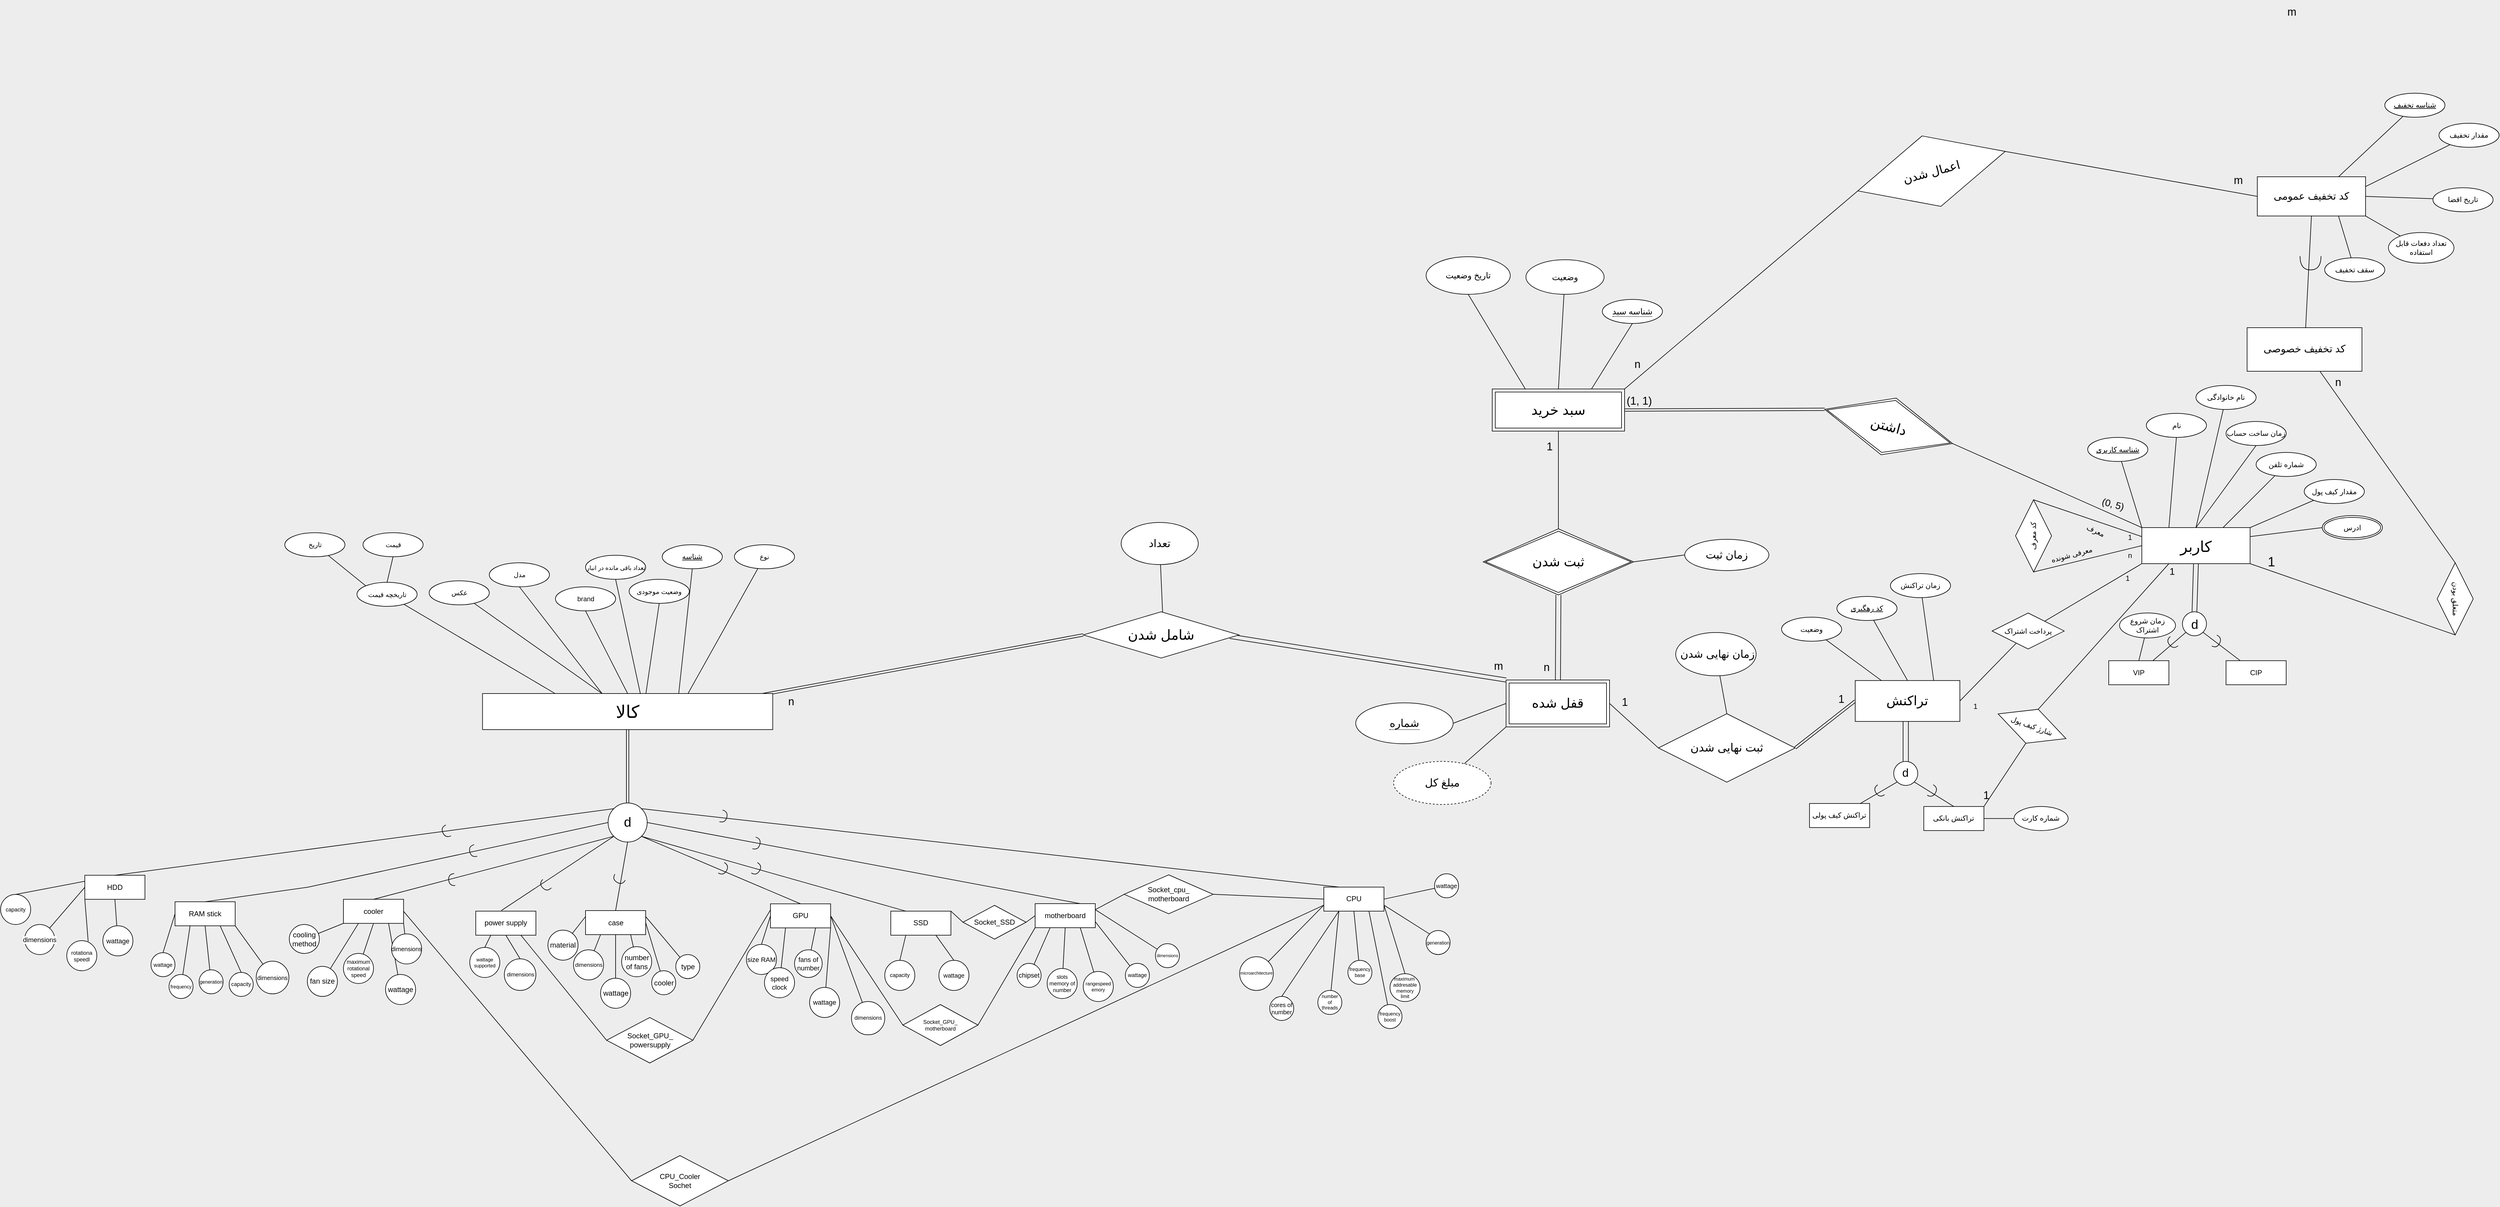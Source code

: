 <mxfile version="24.9.3">
  <diagram name="Page-1" id="Qe93CBqOMruD9JODH6Dt">
    <mxGraphModel dx="5284" dy="3116" grid="0" gridSize="10" guides="1" tooltips="1" connect="1" arrows="1" fold="1" page="0" pageScale="1" pageWidth="850" pageHeight="1400" background="#EDEDED" math="0" shadow="0">
      <root>
        <mxCell id="0" />
        <mxCell id="1" parent="0" />
        <mxCell id="0MYFLzOTOTOf0N0CDMw4-1" style="rounded=0;orthogonalLoop=1;jettySize=auto;html=1;exitX=1;exitY=0;exitDx=0;exitDy=0;entryX=0;entryY=0.5;entryDx=0;entryDy=0;endArrow=none;endFill=0;shape=link;" parent="1" target="YJJBg5hs7LTqa33YCoE5-3" edge="1">
          <mxGeometry relative="1" as="geometry">
            <mxPoint x="378.25" y="75.5" as="targetPoint" />
            <mxPoint x="-160" y="169.37" as="sourcePoint" />
          </mxGeometry>
        </mxCell>
        <mxCell id="0MYFLzOTOTOf0N0CDMw4-2" value="کالا" style="rounded=0;whiteSpace=wrap;html=1;fontSize=29;" parent="1" vertex="1">
          <mxGeometry x="-598.75" y="162.5" width="482.5" height="60" as="geometry" />
        </mxCell>
        <mxCell id="0MYFLzOTOTOf0N0CDMw4-3" style="rounded=0;orthogonalLoop=1;jettySize=auto;html=1;exitX=0;exitY=1;exitDx=0;exitDy=0;endArrow=none;endFill=0;" parent="1" source="0MYFLzOTOTOf0N0CDMw4-8" target="0MYFLzOTOTOf0N0CDMw4-96" edge="1">
          <mxGeometry relative="1" as="geometry">
            <mxPoint x="-910" y="564.75" as="targetPoint" />
          </mxGeometry>
        </mxCell>
        <mxCell id="0MYFLzOTOTOf0N0CDMw4-4" style="rounded=0;orthogonalLoop=1;jettySize=auto;html=1;exitX=0.25;exitY=1;exitDx=0;exitDy=0;endArrow=none;endFill=0;" parent="1" source="0MYFLzOTOTOf0N0CDMw4-8" target="0MYFLzOTOTOf0N0CDMw4-97" edge="1">
          <mxGeometry relative="1" as="geometry">
            <mxPoint x="-860" y="574.75" as="targetPoint" />
          </mxGeometry>
        </mxCell>
        <mxCell id="0MYFLzOTOTOf0N0CDMw4-5" style="rounded=0;orthogonalLoop=1;jettySize=auto;html=1;exitX=0.5;exitY=1;exitDx=0;exitDy=0;endArrow=none;endFill=0;" parent="1" source="0MYFLzOTOTOf0N0CDMw4-8" target="0MYFLzOTOTOf0N0CDMw4-98" edge="1">
          <mxGeometry relative="1" as="geometry">
            <mxPoint x="-800" y="574.75" as="targetPoint" />
          </mxGeometry>
        </mxCell>
        <mxCell id="0MYFLzOTOTOf0N0CDMw4-6" style="rounded=0;orthogonalLoop=1;jettySize=auto;html=1;exitX=0.75;exitY=1;exitDx=0;exitDy=0;endArrow=none;endFill=0;" parent="1" source="0MYFLzOTOTOf0N0CDMw4-8" target="0MYFLzOTOTOf0N0CDMw4-99" edge="1">
          <mxGeometry relative="1" as="geometry">
            <mxPoint x="-740" y="574.75" as="targetPoint" />
          </mxGeometry>
        </mxCell>
        <mxCell id="0MYFLzOTOTOf0N0CDMw4-7" style="rounded=0;orthogonalLoop=1;jettySize=auto;html=1;exitX=1;exitY=1;exitDx=0;exitDy=0;endArrow=none;endFill=0;" parent="1" source="0MYFLzOTOTOf0N0CDMw4-8" target="0MYFLzOTOTOf0N0CDMw4-100" edge="1">
          <mxGeometry relative="1" as="geometry">
            <mxPoint x="-680.0" y="564.75" as="targetPoint" />
          </mxGeometry>
        </mxCell>
        <mxCell id="0MYFLzOTOTOf0N0CDMw4-8" value="cooler" style="rounded=0;whiteSpace=wrap;html=1;" parent="1" vertex="1">
          <mxGeometry x="-830" y="504.75" width="100" height="40" as="geometry" />
        </mxCell>
        <mxCell id="0MYFLzOTOTOf0N0CDMw4-9" style="shape=connector;rounded=0;orthogonalLoop=1;jettySize=auto;html=1;exitX=0.25;exitY=1;exitDx=0;exitDy=0;entryX=0.5;entryY=0;entryDx=0;entryDy=0;strokeColor=default;align=center;verticalAlign=middle;fontFamily=Helvetica;fontSize=11;fontColor=default;labelBackgroundColor=default;elbow=vertical;endArrow=none;endFill=0;" parent="1" source="0MYFLzOTOTOf0N0CDMw4-10" target="0MYFLzOTOTOf0N0CDMw4-68" edge="1">
          <mxGeometry relative="1" as="geometry" />
        </mxCell>
        <mxCell id="0MYFLzOTOTOf0N0CDMw4-10" value="power supply" style="rounded=0;whiteSpace=wrap;html=1;" parent="1" vertex="1">
          <mxGeometry x="-610" y="524.43" width="100" height="40" as="geometry" />
        </mxCell>
        <mxCell id="0MYFLzOTOTOf0N0CDMw4-11" style="shape=connector;rounded=0;orthogonalLoop=1;jettySize=auto;html=1;exitX=0;exitY=0.5;exitDx=0;exitDy=0;entryX=0.5;entryY=0;entryDx=0;entryDy=0;strokeColor=default;align=center;verticalAlign=middle;fontFamily=Helvetica;fontSize=11;fontColor=default;labelBackgroundColor=default;elbow=vertical;endArrow=none;endFill=0;" parent="1" source="0MYFLzOTOTOf0N0CDMw4-16" target="0MYFLzOTOTOf0N0CDMw4-77" edge="1">
          <mxGeometry relative="1" as="geometry" />
        </mxCell>
        <mxCell id="0MYFLzOTOTOf0N0CDMw4-12" style="shape=connector;rounded=0;orthogonalLoop=1;jettySize=auto;html=1;exitX=0.25;exitY=1;exitDx=0;exitDy=0;strokeColor=default;align=center;verticalAlign=middle;fontFamily=Helvetica;fontSize=11;fontColor=default;labelBackgroundColor=default;elbow=vertical;endArrow=none;endFill=0;" parent="1" source="0MYFLzOTOTOf0N0CDMw4-16" target="0MYFLzOTOTOf0N0CDMw4-78" edge="1">
          <mxGeometry relative="1" as="geometry">
            <mxPoint x="-397.026" y="574.75" as="targetPoint" />
          </mxGeometry>
        </mxCell>
        <mxCell id="0MYFLzOTOTOf0N0CDMw4-13" style="shape=connector;rounded=0;orthogonalLoop=1;jettySize=auto;html=1;exitX=0.75;exitY=1;exitDx=0;exitDy=0;strokeColor=default;align=center;verticalAlign=middle;fontFamily=Helvetica;fontSize=11;fontColor=default;labelBackgroundColor=default;elbow=vertical;endArrow=none;endFill=0;" parent="1" source="0MYFLzOTOTOf0N0CDMw4-16" target="0MYFLzOTOTOf0N0CDMw4-79" edge="1">
          <mxGeometry relative="1" as="geometry">
            <mxPoint x="-337.5" y="574.75" as="targetPoint" />
          </mxGeometry>
        </mxCell>
        <mxCell id="0MYFLzOTOTOf0N0CDMw4-14" style="shape=connector;rounded=0;orthogonalLoop=1;jettySize=auto;html=1;exitX=1;exitY=1;exitDx=0;exitDy=0;strokeColor=default;align=center;verticalAlign=middle;fontFamily=Helvetica;fontSize=11;fontColor=default;labelBackgroundColor=default;elbow=vertical;endArrow=none;endFill=0;" parent="1" source="0MYFLzOTOTOf0N0CDMw4-16" target="0MYFLzOTOTOf0N0CDMw4-80" edge="1">
          <mxGeometry relative="1" as="geometry">
            <mxPoint x="-307.5" y="554.75" as="targetPoint" />
          </mxGeometry>
        </mxCell>
        <mxCell id="0MYFLzOTOTOf0N0CDMw4-15" style="shape=connector;rounded=0;orthogonalLoop=1;jettySize=auto;html=1;exitX=1;exitY=0.5;exitDx=0;exitDy=0;strokeColor=default;align=center;verticalAlign=middle;fontFamily=Helvetica;fontSize=11;fontColor=default;labelBackgroundColor=default;elbow=vertical;endArrow=none;endFill=0;" parent="1" source="0MYFLzOTOTOf0N0CDMw4-16" target="0MYFLzOTOTOf0N0CDMw4-81" edge="1">
          <mxGeometry relative="1" as="geometry">
            <mxPoint x="-267.5" y="564.75" as="targetPoint" />
          </mxGeometry>
        </mxCell>
        <mxCell id="0MYFLzOTOTOf0N0CDMw4-16" value="GPU" style="rounded=0;whiteSpace=wrap;html=1;" parent="1" vertex="1">
          <mxGeometry x="-120" y="512.25" width="100" height="40" as="geometry" />
        </mxCell>
        <mxCell id="0MYFLzOTOTOf0N0CDMw4-17" style="rounded=0;orthogonalLoop=1;jettySize=auto;html=1;exitX=0;exitY=0.25;exitDx=0;exitDy=0;endArrow=none;endFill=0;" parent="1" source="0MYFLzOTOTOf0N0CDMw4-23" target="0MYFLzOTOTOf0N0CDMw4-103" edge="1">
          <mxGeometry relative="1" as="geometry">
            <mxPoint x="-190" y="574.75" as="targetPoint" />
          </mxGeometry>
        </mxCell>
        <mxCell id="0MYFLzOTOTOf0N0CDMw4-18" style="rounded=0;orthogonalLoop=1;jettySize=auto;html=1;exitX=0.25;exitY=1;exitDx=0;exitDy=0;endArrow=none;endFill=0;" parent="1" source="0MYFLzOTOTOf0N0CDMw4-23" target="0MYFLzOTOTOf0N0CDMw4-104" edge="1">
          <mxGeometry relative="1" as="geometry">
            <mxPoint x="-160" y="574.75" as="targetPoint" />
          </mxGeometry>
        </mxCell>
        <mxCell id="0MYFLzOTOTOf0N0CDMw4-19" style="rounded=0;orthogonalLoop=1;jettySize=auto;html=1;exitX=0.5;exitY=1;exitDx=0;exitDy=0;endArrow=none;endFill=0;" parent="1" source="0MYFLzOTOTOf0N0CDMw4-23" target="0MYFLzOTOTOf0N0CDMw4-105" edge="1">
          <mxGeometry relative="1" as="geometry">
            <mxPoint x="-110" y="574.75" as="targetPoint" />
          </mxGeometry>
        </mxCell>
        <mxCell id="0MYFLzOTOTOf0N0CDMw4-20" style="rounded=0;orthogonalLoop=1;jettySize=auto;html=1;exitX=0.75;exitY=1;exitDx=0;exitDy=0;endArrow=none;endFill=0;" parent="1" source="0MYFLzOTOTOf0N0CDMw4-23" target="0MYFLzOTOTOf0N0CDMw4-106" edge="1">
          <mxGeometry relative="1" as="geometry">
            <mxPoint x="-70" y="574.75" as="targetPoint" />
          </mxGeometry>
        </mxCell>
        <mxCell id="0MYFLzOTOTOf0N0CDMw4-21" style="rounded=0;orthogonalLoop=1;jettySize=auto;html=1;exitX=1;exitY=0.5;exitDx=0;exitDy=0;endArrow=none;endFill=0;" parent="1" source="0MYFLzOTOTOf0N0CDMw4-23" target="0MYFLzOTOTOf0N0CDMw4-102" edge="1">
          <mxGeometry relative="1" as="geometry">
            <mxPoint x="-40" y="574.75" as="targetPoint" />
          </mxGeometry>
        </mxCell>
        <mxCell id="0MYFLzOTOTOf0N0CDMw4-22" style="rounded=0;orthogonalLoop=1;jettySize=auto;html=1;exitX=1;exitY=0.25;exitDx=0;exitDy=0;endArrow=none;endFill=0;" parent="1" source="0MYFLzOTOTOf0N0CDMw4-23" target="0MYFLzOTOTOf0N0CDMw4-101" edge="1">
          <mxGeometry relative="1" as="geometry">
            <mxPoint x="-10" y="574.75" as="targetPoint" />
          </mxGeometry>
        </mxCell>
        <mxCell id="0MYFLzOTOTOf0N0CDMw4-23" value="case" style="rounded=0;whiteSpace=wrap;html=1;" parent="1" vertex="1">
          <mxGeometry x="-427.5" y="523.5" width="100" height="40" as="geometry" />
        </mxCell>
        <mxCell id="0MYFLzOTOTOf0N0CDMw4-24" style="shape=connector;rounded=0;orthogonalLoop=1;jettySize=auto;html=1;exitX=0.5;exitY=1;exitDx=0;exitDy=0;strokeColor=default;align=center;verticalAlign=middle;fontFamily=Helvetica;fontSize=11;fontColor=default;labelBackgroundColor=default;elbow=vertical;endArrow=none;endFill=0;" parent="1" source="0MYFLzOTOTOf0N0CDMw4-28" target="0MYFLzOTOTOf0N0CDMw4-63" edge="1">
          <mxGeometry relative="1" as="geometry">
            <mxPoint x="140" y="554.75" as="targetPoint" />
          </mxGeometry>
        </mxCell>
        <mxCell id="0MYFLzOTOTOf0N0CDMw4-25" style="shape=connector;rounded=0;orthogonalLoop=1;jettySize=auto;html=1;exitX=0.25;exitY=1;exitDx=0;exitDy=0;strokeColor=default;align=center;verticalAlign=middle;fontFamily=Helvetica;fontSize=11;fontColor=default;labelBackgroundColor=default;elbow=vertical;endArrow=none;endFill=0;" parent="1" source="0MYFLzOTOTOf0N0CDMw4-28" target="0MYFLzOTOTOf0N0CDMw4-65" edge="1">
          <mxGeometry relative="1" as="geometry">
            <mxPoint x="110.091" y="564.75" as="targetPoint" />
          </mxGeometry>
        </mxCell>
        <mxCell id="0MYFLzOTOTOf0N0CDMw4-26" style="shape=connector;rounded=0;orthogonalLoop=1;jettySize=auto;html=1;exitX=0.75;exitY=1;exitDx=0;exitDy=0;entryX=0.5;entryY=0;entryDx=0;entryDy=0;strokeColor=default;align=center;verticalAlign=middle;fontFamily=Helvetica;fontSize=11;fontColor=default;labelBackgroundColor=default;elbow=vertical;endArrow=none;endFill=0;" parent="1" source="0MYFLzOTOTOf0N0CDMw4-28" target="0MYFLzOTOTOf0N0CDMw4-64" edge="1">
          <mxGeometry relative="1" as="geometry" />
        </mxCell>
        <mxCell id="0MYFLzOTOTOf0N0CDMw4-27" style="shape=connector;rounded=0;orthogonalLoop=1;jettySize=auto;html=1;exitX=0;exitY=0.5;exitDx=0;exitDy=0;entryX=0.5;entryY=0;entryDx=0;entryDy=0;strokeColor=default;align=center;verticalAlign=middle;fontFamily=Helvetica;fontSize=11;fontColor=default;labelBackgroundColor=default;elbow=vertical;endArrow=none;endFill=0;" parent="1" source="0MYFLzOTOTOf0N0CDMw4-28" target="0MYFLzOTOTOf0N0CDMw4-66" edge="1">
          <mxGeometry relative="1" as="geometry" />
        </mxCell>
        <mxCell id="2tOh0q2MzrZP3vyZRr1U-10" style="rounded=0;orthogonalLoop=1;jettySize=auto;html=1;exitX=1;exitY=1;exitDx=0;exitDy=0;endArrow=none;endFill=0;" parent="1" source="0MYFLzOTOTOf0N0CDMw4-28" target="2tOh0q2MzrZP3vyZRr1U-12" edge="1">
          <mxGeometry relative="1" as="geometry">
            <mxPoint x="-982.438" y="592.866" as="targetPoint" />
          </mxGeometry>
        </mxCell>
        <mxCell id="0MYFLzOTOTOf0N0CDMw4-28" value="RAM stick" style="rounded=0;whiteSpace=wrap;html=1;" parent="1" vertex="1">
          <mxGeometry x="-1110" y="508.81" width="100" height="40" as="geometry" />
        </mxCell>
        <mxCell id="0MYFLzOTOTOf0N0CDMw4-29" style="shape=connector;rounded=0;orthogonalLoop=1;jettySize=auto;html=1;exitX=0.75;exitY=1;exitDx=0;exitDy=0;strokeColor=default;align=center;verticalAlign=middle;fontFamily=Helvetica;fontSize=11;fontColor=default;labelBackgroundColor=default;elbow=vertical;endArrow=none;endFill=0;" parent="1" source="0MYFLzOTOTOf0N0CDMw4-34" target="0MYFLzOTOTOf0N0CDMw4-62" edge="1">
          <mxGeometry relative="1" as="geometry">
            <mxPoint x="910" y="566.94" as="targetPoint" />
          </mxGeometry>
        </mxCell>
        <mxCell id="0MYFLzOTOTOf0N0CDMw4-30" style="shape=connector;rounded=0;orthogonalLoop=1;jettySize=auto;html=1;exitX=0.5;exitY=1;exitDx=0;exitDy=0;strokeColor=default;align=center;verticalAlign=middle;fontFamily=Helvetica;fontSize=11;fontColor=default;labelBackgroundColor=default;elbow=vertical;endArrow=none;endFill=0;" parent="1" source="0MYFLzOTOTOf0N0CDMw4-34" target="0MYFLzOTOTOf0N0CDMw4-61" edge="1">
          <mxGeometry relative="1" as="geometry">
            <mxPoint x="880" y="566.94" as="targetPoint" />
          </mxGeometry>
        </mxCell>
        <mxCell id="0MYFLzOTOTOf0N0CDMw4-31" style="shape=connector;rounded=0;orthogonalLoop=1;jettySize=auto;html=1;exitX=0.25;exitY=1;exitDx=0;exitDy=0;strokeColor=default;align=center;verticalAlign=middle;fontFamily=Helvetica;fontSize=11;fontColor=default;labelBackgroundColor=default;elbow=vertical;endArrow=none;endFill=0;" parent="1" source="0MYFLzOTOTOf0N0CDMw4-34" target="0MYFLzOTOTOf0N0CDMw4-60" edge="1">
          <mxGeometry relative="1" as="geometry">
            <mxPoint x="850.31" y="566.94" as="targetPoint" />
          </mxGeometry>
        </mxCell>
        <mxCell id="0MYFLzOTOTOf0N0CDMw4-32" style="shape=connector;rounded=0;orthogonalLoop=1;jettySize=auto;html=1;exitX=1;exitY=0.75;exitDx=0;exitDy=0;strokeColor=default;align=center;verticalAlign=middle;fontFamily=Helvetica;fontSize=11;fontColor=default;labelBackgroundColor=default;elbow=vertical;endArrow=none;endFill=0;" parent="1" source="0MYFLzOTOTOf0N0CDMw4-34" target="0MYFLzOTOTOf0N0CDMw4-59" edge="1">
          <mxGeometry relative="1" as="geometry">
            <mxPoint x="940" y="566.94" as="targetPoint" />
          </mxGeometry>
        </mxCell>
        <mxCell id="0MYFLzOTOTOf0N0CDMw4-33" style="shape=connector;rounded=0;orthogonalLoop=1;jettySize=auto;html=1;exitX=1;exitY=0.25;exitDx=0;exitDy=0;strokeColor=default;align=center;verticalAlign=middle;fontFamily=Helvetica;fontSize=11;fontColor=default;labelBackgroundColor=default;elbow=vertical;endArrow=none;endFill=0;" parent="1" source="0MYFLzOTOTOf0N0CDMw4-34" target="0MYFLzOTOTOf0N0CDMw4-58" edge="1">
          <mxGeometry relative="1" as="geometry">
            <mxPoint x="970" y="566.94" as="targetPoint" />
          </mxGeometry>
        </mxCell>
        <mxCell id="0MYFLzOTOTOf0N0CDMw4-34" value="motherboard" style="rounded=0;whiteSpace=wrap;html=1;" parent="1" vertex="1">
          <mxGeometry x="320" y="511.94" width="100" height="40" as="geometry" />
        </mxCell>
        <mxCell id="0MYFLzOTOTOf0N0CDMw4-35" value="SSD" style="rounded=0;whiteSpace=wrap;html=1;" parent="1" vertex="1">
          <mxGeometry x="80" y="524.43" width="100" height="40" as="geometry" />
        </mxCell>
        <mxCell id="0MYFLzOTOTOf0N0CDMw4-36" style="shape=connector;rounded=0;orthogonalLoop=1;jettySize=auto;html=1;exitX=0;exitY=0.25;exitDx=0;exitDy=0;entryX=0.5;entryY=0;entryDx=0;entryDy=0;strokeColor=default;align=center;verticalAlign=middle;fontFamily=Helvetica;fontSize=11;fontColor=default;labelBackgroundColor=default;elbow=vertical;endArrow=none;endFill=0;" parent="1" source="0MYFLzOTOTOf0N0CDMw4-39" target="0MYFLzOTOTOf0N0CDMw4-71" edge="1">
          <mxGeometry relative="1" as="geometry" />
        </mxCell>
        <mxCell id="0MYFLzOTOTOf0N0CDMw4-37" style="shape=connector;rounded=0;orthogonalLoop=1;jettySize=auto;html=1;exitX=0.5;exitY=1;exitDx=0;exitDy=0;strokeColor=default;align=center;verticalAlign=middle;fontFamily=Helvetica;fontSize=11;fontColor=default;labelBackgroundColor=default;elbow=vertical;endArrow=none;endFill=0;" parent="1" source="0MYFLzOTOTOf0N0CDMw4-39" target="0MYFLzOTOTOf0N0CDMw4-74" edge="1">
          <mxGeometry relative="1" as="geometry">
            <mxPoint x="-1179.609" y="574.75" as="targetPoint" />
          </mxGeometry>
        </mxCell>
        <mxCell id="0MYFLzOTOTOf0N0CDMw4-38" style="shape=connector;rounded=0;orthogonalLoop=1;jettySize=auto;html=1;exitX=0;exitY=0.5;exitDx=0;exitDy=0;strokeColor=default;align=center;verticalAlign=middle;fontFamily=Helvetica;fontSize=11;fontColor=default;labelBackgroundColor=default;elbow=vertical;endArrow=none;endFill=0;" parent="1" source="0MYFLzOTOTOf0N0CDMw4-39" target="0MYFLzOTOTOf0N0CDMw4-75" edge="1">
          <mxGeometry relative="1" as="geometry">
            <mxPoint x="-1290" y="564.75" as="targetPoint" />
          </mxGeometry>
        </mxCell>
        <mxCell id="0MYFLzOTOTOf0N0CDMw4-39" value="HDD" style="rounded=0;whiteSpace=wrap;html=1;" parent="1" vertex="1">
          <mxGeometry x="-1260" y="464.75" width="100" height="40" as="geometry" />
        </mxCell>
        <mxCell id="0MYFLzOTOTOf0N0CDMw4-40" style="rounded=0;orthogonalLoop=1;jettySize=auto;html=1;exitX=1;exitY=0.5;exitDx=0;exitDy=0;endArrow=none;endFill=0;" parent="1" source="0MYFLzOTOTOf0N0CDMw4-46" target="0MYFLzOTOTOf0N0CDMw4-95" edge="1">
          <mxGeometry relative="1" as="geometry">
            <mxPoint x="720" y="574.75" as="targetPoint" />
          </mxGeometry>
        </mxCell>
        <mxCell id="0MYFLzOTOTOf0N0CDMw4-41" style="rounded=0;orthogonalLoop=1;jettySize=auto;html=1;exitX=0.75;exitY=1;exitDx=0;exitDy=0;endArrow=none;endFill=0;" parent="1" source="0MYFLzOTOTOf0N0CDMw4-46" target="0MYFLzOTOTOf0N0CDMw4-93" edge="1">
          <mxGeometry relative="1" as="geometry">
            <mxPoint x="630" y="574.75" as="targetPoint" />
          </mxGeometry>
        </mxCell>
        <mxCell id="0MYFLzOTOTOf0N0CDMw4-42" style="rounded=0;orthogonalLoop=1;jettySize=auto;html=1;exitX=0.5;exitY=1;exitDx=0;exitDy=0;endArrow=none;endFill=0;" parent="1" source="0MYFLzOTOTOf0N0CDMw4-46" target="0MYFLzOTOTOf0N0CDMw4-92" edge="1">
          <mxGeometry relative="1" as="geometry">
            <mxPoint x="600" y="574.75" as="targetPoint" />
          </mxGeometry>
        </mxCell>
        <mxCell id="0MYFLzOTOTOf0N0CDMw4-43" style="rounded=0;orthogonalLoop=1;jettySize=auto;html=1;exitX=0.25;exitY=1;exitDx=0;exitDy=0;endArrow=none;endFill=0;" parent="1" source="0MYFLzOTOTOf0N0CDMw4-46" target="0MYFLzOTOTOf0N0CDMw4-170" edge="1">
          <mxGeometry relative="1" as="geometry">
            <mxPoint x="570" y="574.75" as="targetPoint" />
          </mxGeometry>
        </mxCell>
        <mxCell id="0MYFLzOTOTOf0N0CDMw4-44" style="rounded=0;orthogonalLoop=1;jettySize=auto;html=1;exitX=0;exitY=0.75;exitDx=0;exitDy=0;endArrow=none;endFill=0;" parent="1" source="0MYFLzOTOTOf0N0CDMw4-46" target="0MYFLzOTOTOf0N0CDMw4-90" edge="1">
          <mxGeometry relative="1" as="geometry">
            <mxPoint x="500" y="574.75" as="targetPoint" />
          </mxGeometry>
        </mxCell>
        <mxCell id="0MYFLzOTOTOf0N0CDMw4-45" style="rounded=0;orthogonalLoop=1;jettySize=auto;html=1;exitX=1;exitY=0.75;exitDx=0;exitDy=0;entryX=0.5;entryY=0;entryDx=0;entryDy=0;endArrow=none;endFill=0;" parent="1" source="0MYFLzOTOTOf0N0CDMw4-46" target="0MYFLzOTOTOf0N0CDMw4-94" edge="1">
          <mxGeometry relative="1" as="geometry" />
        </mxCell>
        <mxCell id="0MYFLzOTOTOf0N0CDMw4-46" value="CPU" style="rounded=0;whiteSpace=wrap;html=1;" parent="1" vertex="1">
          <mxGeometry x="800" y="484.43" width="100" height="40" as="geometry" />
        </mxCell>
        <mxCell id="0MYFLzOTOTOf0N0CDMw4-47" value="عکس" style="ellipse;whiteSpace=wrap;html=1;fontFamily=Helvetica;fontSize=11;fontColor=default;labelBackgroundColor=default;" parent="1" vertex="1">
          <mxGeometry x="-687.5" y="-25" width="100" height="40" as="geometry" />
        </mxCell>
        <mxCell id="0MYFLzOTOTOf0N0CDMw4-48" value="وضعیت موجودی" style="ellipse;whiteSpace=wrap;html=1;aspect=fixed;fontFamily=Helvetica;fontSize=11;fontColor=default;labelBackgroundColor=none;" parent="1" vertex="1">
          <mxGeometry x="-355" y="-27.5" width="100" height="40" as="geometry" />
        </mxCell>
        <mxCell id="0MYFLzOTOTOf0N0CDMw4-49" value="&lt;font style=&quot;font-size: 10px;&quot;&gt;تعداد باقی مانده در انبار&lt;/font&gt;" style="ellipse;whiteSpace=wrap;html=1;fontFamily=Helvetica;fontSize=11;fontColor=default;labelBackgroundColor=none;" parent="1" vertex="1">
          <mxGeometry x="-427.5" y="-67.5" width="100" height="40" as="geometry" />
        </mxCell>
        <mxCell id="0MYFLzOTOTOf0N0CDMw4-50" value="brand" style="ellipse;whiteSpace=wrap;html=1;aspect=fixed;fontFamily=Helvetica;fontSize=11;fontColor=default;labelBackgroundColor=default;" parent="1" vertex="1">
          <mxGeometry x="-477.5" y="-15" width="100" height="40" as="geometry" />
        </mxCell>
        <mxCell id="0MYFLzOTOTOf0N0CDMw4-51" value="نوع" style="ellipse;whiteSpace=wrap;html=1;aspect=fixed;fontFamily=Helvetica;fontSize=11;fontColor=default;labelBackgroundColor=default;" parent="1" vertex="1">
          <mxGeometry x="-180" y="-85" width="100" height="40" as="geometry" />
        </mxCell>
        <mxCell id="0MYFLzOTOTOf0N0CDMw4-52" value="مدل" style="ellipse;whiteSpace=wrap;html=1;aspect=fixed;fontFamily=Helvetica;fontSize=11;fontColor=default;labelBackgroundColor=default;" parent="1" vertex="1">
          <mxGeometry x="-587.5" y="-55" width="100" height="40" as="geometry" />
        </mxCell>
        <mxCell id="0MYFLzOTOTOf0N0CDMw4-53" style="rounded=0;orthogonalLoop=1;jettySize=auto;html=1;exitX=0;exitY=0;exitDx=0;exitDy=0;endArrow=none;endFill=0;" parent="1" source="0MYFLzOTOTOf0N0CDMw4-55" target="0MYFLzOTOTOf0N0CDMw4-56" edge="1">
          <mxGeometry relative="1" as="geometry" />
        </mxCell>
        <mxCell id="0MYFLzOTOTOf0N0CDMw4-54" style="rounded=0;orthogonalLoop=1;jettySize=auto;html=1;exitX=0.5;exitY=0;exitDx=0;exitDy=0;entryX=0.5;entryY=1;entryDx=0;entryDy=0;endArrow=none;endFill=0;" parent="1" source="0MYFLzOTOTOf0N0CDMw4-55" target="0MYFLzOTOTOf0N0CDMw4-57" edge="1">
          <mxGeometry relative="1" as="geometry" />
        </mxCell>
        <mxCell id="0MYFLzOTOTOf0N0CDMw4-55" value="تاریخچه قیمت" style="ellipse;whiteSpace=wrap;html=1;aspect=fixed;fontFamily=Helvetica;fontSize=11;fontColor=default;labelBackgroundColor=none;" parent="1" vertex="1">
          <mxGeometry x="-807.5" y="-22.5" width="100" height="40" as="geometry" />
        </mxCell>
        <mxCell id="0MYFLzOTOTOf0N0CDMw4-56" value="تاریخ" style="ellipse;whiteSpace=wrap;html=1;aspect=fixed;fontFamily=Helvetica;fontSize=11;fontColor=default;labelBackgroundColor=default;" parent="1" vertex="1">
          <mxGeometry x="-927.5" y="-105" width="100" height="40" as="geometry" />
        </mxCell>
        <mxCell id="0MYFLzOTOTOf0N0CDMw4-57" value="قیمت" style="ellipse;whiteSpace=wrap;html=1;aspect=fixed;fontFamily=Helvetica;fontSize=11;fontColor=default;labelBackgroundColor=default;" parent="1" vertex="1">
          <mxGeometry x="-797.5" y="-105" width="100" height="40" as="geometry" />
        </mxCell>
        <mxCell id="0MYFLzOTOTOf0N0CDMw4-58" value="‫‪dimensions‬‬" style="ellipse;whiteSpace=wrap;html=1;aspect=fixed;fontFamily=Helvetica;fontSize=7;fontColor=default;labelBackgroundColor=none;" parent="1" vertex="1">
          <mxGeometry x="520" y="578.5" width="40" height="40" as="geometry" />
        </mxCell>
        <mxCell id="0MYFLzOTOTOf0N0CDMw4-59" value="‫‪wattage‬‬" style="ellipse;whiteSpace=wrap;html=1;aspect=fixed;fontFamily=Helvetica;fontSize=9;fontColor=default;labelBackgroundColor=none;" parent="1" vertex="1">
          <mxGeometry x="470" y="611.31" width="40" height="40" as="geometry" />
        </mxCell>
        <mxCell id="0MYFLzOTOTOf0N0CDMw4-60" value="‫‪chipset‬‬" style="ellipse;whiteSpace=wrap;html=1;aspect=fixed;fontFamily=Helvetica;fontSize=11;fontColor=default;labelBackgroundColor=default;" parent="1" vertex="1">
          <mxGeometry x="290" y="611.31" width="40" height="40" as="geometry" />
        </mxCell>
        <mxCell id="0MYFLzOTOTOf0N0CDMw4-61" value="‫‪slots‬‬ ‫‪memory‬‬ ‫‪of‬‬ ‫‪number‬‬" style="ellipse;whiteSpace=wrap;html=1;aspect=fixed;fontFamily=Helvetica;fontSize=9;fontColor=default;labelBackgroundColor=none;" parent="1" vertex="1">
          <mxGeometry x="340" y="619.75" width="50" height="50" as="geometry" />
        </mxCell>
        <mxCell id="0MYFLzOTOTOf0N0CDMw4-62" value="‫‪range‬‬‫‪speed‬‬ ‫‪emory‬‬" style="ellipse;whiteSpace=wrap;html=1;aspect=fixed;fontFamily=Helvetica;fontSize=8;fontColor=default;labelBackgroundColor=none;" parent="1" vertex="1">
          <mxGeometry x="400" y="624.75" width="50" height="50" as="geometry" />
        </mxCell>
        <mxCell id="0MYFLzOTOTOf0N0CDMw4-63" value="‫‪generation‬‬" style="ellipse;whiteSpace=wrap;html=1;aspect=fixed;fontFamily=Helvetica;fontSize=8;fontColor=default;labelBackgroundColor=none;" parent="1" vertex="1">
          <mxGeometry x="-1070" y="621.94" width="40" height="40" as="geometry" />
        </mxCell>
        <mxCell id="0MYFLzOTOTOf0N0CDMw4-64" value="‫‪capacity‬‬" style="ellipse;whiteSpace=wrap;html=1;aspect=fixed;fontFamily=Helvetica;fontSize=9;fontColor=default;labelBackgroundColor=none;" parent="1" vertex="1">
          <mxGeometry x="-1020" y="626.31" width="40" height="40" as="geometry" />
        </mxCell>
        <mxCell id="0MYFLzOTOTOf0N0CDMw4-65" value="‫‪frequency‬‬" style="ellipse;whiteSpace=wrap;html=1;aspect=fixed;fontFamily=Helvetica;fontSize=8;fontColor=default;labelBackgroundColor=none;" parent="1" vertex="1">
          <mxGeometry x="-1120" y="629.75" width="40" height="40" as="geometry" />
        </mxCell>
        <mxCell id="0MYFLzOTOTOf0N0CDMw4-66" value="wattage" style="ellipse;whiteSpace=wrap;html=1;aspect=fixed;fontFamily=Helvetica;fontSize=9;fontColor=default;labelBackgroundColor=default;" parent="1" vertex="1">
          <mxGeometry x="-1150" y="593.5" width="40" height="40" as="geometry" />
        </mxCell>
        <mxCell id="0MYFLzOTOTOf0N0CDMw4-67" value="‫‪dimensions‬‬" style="ellipse;whiteSpace=wrap;html=1;aspect=fixed;fontFamily=Helvetica;fontSize=9;fontColor=default;labelBackgroundColor=default;" parent="1" vertex="1">
          <mxGeometry x="-562.5" y="603.81" width="52.5" height="52.5" as="geometry" />
        </mxCell>
        <mxCell id="0MYFLzOTOTOf0N0CDMw4-68" value="wattage supported" style="ellipse;whiteSpace=wrap;html=1;aspect=fixed;fontFamily=Helvetica;fontSize=8;fontColor=default;labelBackgroundColor=none;" parent="1" vertex="1">
          <mxGeometry x="-620" y="584.75" width="50" height="50" as="geometry" />
        </mxCell>
        <mxCell id="0MYFLzOTOTOf0N0CDMw4-69" value="‫‪wattage‬‬" style="ellipse;whiteSpace=wrap;html=1;aspect=fixed;fontFamily=Helvetica;fontSize=10;fontColor=default;labelBackgroundColor=none;" parent="1" vertex="1">
          <mxGeometry x="160" y="606.31" width="50" height="50" as="geometry" />
        </mxCell>
        <mxCell id="0MYFLzOTOTOf0N0CDMw4-70" value="capacity" style="ellipse;whiteSpace=wrap;html=1;aspect=fixed;fontFamily=Helvetica;fontSize=9;fontColor=default;labelBackgroundColor=none;" parent="1" vertex="1">
          <mxGeometry x="70" y="606.31" width="50" height="50" as="geometry" />
        </mxCell>
        <mxCell id="0MYFLzOTOTOf0N0CDMw4-71" value="capacity" style="ellipse;whiteSpace=wrap;html=1;aspect=fixed;fontFamily=Helvetica;fontSize=9;fontColor=default;labelBackgroundColor=none;" parent="1" vertex="1">
          <mxGeometry x="-1400" y="496.63" width="50" height="50" as="geometry" />
        </mxCell>
        <mxCell id="0MYFLzOTOTOf0N0CDMw4-72" value="&lt;div&gt;rotationa speedl&lt;/div&gt;" style="ellipse;whiteSpace=wrap;html=1;aspect=fixed;fontFamily=Helvetica;fontSize=9;fontColor=default;labelBackgroundColor=none;" parent="1" vertex="1">
          <mxGeometry x="-1290" y="573.5" width="50" height="50" as="geometry" />
        </mxCell>
        <mxCell id="0MYFLzOTOTOf0N0CDMw4-73" style="shape=connector;rounded=0;orthogonalLoop=1;jettySize=auto;html=1;exitX=0.5;exitY=1;exitDx=0;exitDy=0;entryX=0.5;entryY=0;entryDx=0;entryDy=0;strokeColor=default;align=center;verticalAlign=middle;fontFamily=Helvetica;fontSize=11;fontColor=default;labelBackgroundColor=default;elbow=vertical;endArrow=none;endFill=0;" parent="1" source="0MYFLzOTOTOf0N0CDMw4-10" target="0MYFLzOTOTOf0N0CDMw4-67" edge="1">
          <mxGeometry relative="1" as="geometry" />
        </mxCell>
        <mxCell id="0MYFLzOTOTOf0N0CDMw4-74" value="‫‪wattage‬‬" style="ellipse;whiteSpace=wrap;html=1;aspect=fixed;fontFamily=Helvetica;fontSize=11;fontColor=default;labelBackgroundColor=default;" parent="1" vertex="1">
          <mxGeometry x="-1230" y="548.81" width="50" height="50" as="geometry" />
        </mxCell>
        <mxCell id="0MYFLzOTOTOf0N0CDMw4-75" value="dimensions" style="ellipse;whiteSpace=wrap;html=1;aspect=fixed;fontFamily=Helvetica;fontSize=11;fontColor=default;labelBackgroundColor=default;" parent="1" vertex="1">
          <mxGeometry x="-1360" y="546.63" width="50" height="50" as="geometry" />
        </mxCell>
        <mxCell id="0MYFLzOTOTOf0N0CDMw4-76" style="shape=connector;rounded=0;orthogonalLoop=1;jettySize=auto;html=1;exitX=0;exitY=1;exitDx=0;exitDy=0;entryX=0.712;entryY=0.023;entryDx=0;entryDy=0;entryPerimeter=0;strokeColor=default;align=center;verticalAlign=middle;fontFamily=Helvetica;fontSize=11;fontColor=default;labelBackgroundColor=default;elbow=vertical;endArrow=none;endFill=0;" parent="1" source="0MYFLzOTOTOf0N0CDMw4-39" target="0MYFLzOTOTOf0N0CDMw4-72" edge="1">
          <mxGeometry relative="1" as="geometry" />
        </mxCell>
        <mxCell id="0MYFLzOTOTOf0N0CDMw4-77" value="size RAM" style="ellipse;whiteSpace=wrap;html=1;aspect=fixed;fontFamily=Helvetica;fontSize=11;fontColor=default;labelBackgroundColor=none;" parent="1" vertex="1">
          <mxGeometry x="-160" y="579.75" width="50" height="50" as="geometry" />
        </mxCell>
        <mxCell id="0MYFLzOTOTOf0N0CDMw4-78" value="speed clock" style="ellipse;whiteSpace=wrap;html=1;aspect=fixed;fontFamily=Helvetica;fontSize=11;fontColor=default;labelBackgroundColor=none;" parent="1" vertex="1">
          <mxGeometry x="-130" y="618.5" width="50" height="50" as="geometry" />
        </mxCell>
        <mxCell id="0MYFLzOTOTOf0N0CDMw4-79" value="fans of number" style="ellipse;whiteSpace=wrap;html=1;aspect=fixed;fontFamily=Helvetica;fontSize=11;fontColor=default;labelBackgroundColor=none;" parent="1" vertex="1">
          <mxGeometry x="-80" y="588.81" width="45.94" height="45.94" as="geometry" />
        </mxCell>
        <mxCell id="0MYFLzOTOTOf0N0CDMw4-80" value="wattage" style="ellipse;whiteSpace=wrap;html=1;aspect=fixed;fontFamily=Helvetica;fontSize=11;fontColor=default;labelBackgroundColor=default;" parent="1" vertex="1">
          <mxGeometry x="-55" y="651.31" width="50" height="50" as="geometry" />
        </mxCell>
        <mxCell id="0MYFLzOTOTOf0N0CDMw4-81" value="dimensions" style="ellipse;whiteSpace=wrap;html=1;aspect=fixed;fontFamily=Helvetica;fontSize=9;fontColor=default;labelBackgroundColor=none;" parent="1" vertex="1">
          <mxGeometry x="14.69" y="674.75" width="55.31" height="55.31" as="geometry" />
        </mxCell>
        <mxCell id="0MYFLzOTOTOf0N0CDMw4-82" value="" style="endArrow=none;html=1;rounded=0;exitX=0.708;exitY=0;exitDx=0;exitDy=0;exitPerimeter=0;" parent="1" source="0MYFLzOTOTOf0N0CDMw4-2" target="0MYFLzOTOTOf0N0CDMw4-51" edge="1">
          <mxGeometry width="50" height="50" relative="1" as="geometry">
            <mxPoint x="27.5" y="95" as="sourcePoint" />
            <mxPoint x="77.5" y="45" as="targetPoint" />
          </mxGeometry>
        </mxCell>
        <mxCell id="0MYFLzOTOTOf0N0CDMw4-83" value="" style="endArrow=none;html=1;rounded=0;" parent="1" source="0MYFLzOTOTOf0N0CDMw4-2" target="0MYFLzOTOTOf0N0CDMw4-47" edge="1">
          <mxGeometry width="50" height="50" relative="1" as="geometry">
            <mxPoint x="-87.5" y="285" as="sourcePoint" />
            <mxPoint x="-37.5" y="235" as="targetPoint" />
          </mxGeometry>
        </mxCell>
        <mxCell id="0MYFLzOTOTOf0N0CDMw4-84" value="" style="endArrow=none;html=1;rounded=0;entryX=0.5;entryY=1;entryDx=0;entryDy=0;exitX=0.563;exitY=0;exitDx=0;exitDy=0;exitPerimeter=0;" parent="1" source="0MYFLzOTOTOf0N0CDMw4-2" target="0MYFLzOTOTOf0N0CDMw4-48" edge="1">
          <mxGeometry width="50" height="50" relative="1" as="geometry">
            <mxPoint x="-170" y="305" as="sourcePoint" />
            <mxPoint x="-120" y="255" as="targetPoint" />
          </mxGeometry>
        </mxCell>
        <mxCell id="0MYFLzOTOTOf0N0CDMw4-85" value="" style="endArrow=none;html=1;rounded=0;entryX=0.5;entryY=1;entryDx=0;entryDy=0;exitX=0.544;exitY=0.011;exitDx=0;exitDy=0;exitPerimeter=0;" parent="1" source="0MYFLzOTOTOf0N0CDMw4-2" target="0MYFLzOTOTOf0N0CDMw4-49" edge="1">
          <mxGeometry width="50" height="50" relative="1" as="geometry">
            <mxPoint x="-305" y="295" as="sourcePoint" />
            <mxPoint x="-255" y="245" as="targetPoint" />
          </mxGeometry>
        </mxCell>
        <mxCell id="0MYFLzOTOTOf0N0CDMw4-86" value="" style="endArrow=none;html=1;rounded=0;exitX=0.5;exitY=0;exitDx=0;exitDy=0;entryX=0.5;entryY=1;entryDx=0;entryDy=0;" parent="1" source="0MYFLzOTOTOf0N0CDMw4-2" target="0MYFLzOTOTOf0N0CDMw4-50" edge="1">
          <mxGeometry width="50" height="50" relative="1" as="geometry">
            <mxPoint x="-427.5" y="285" as="sourcePoint" />
            <mxPoint x="-377.5" y="235" as="targetPoint" />
          </mxGeometry>
        </mxCell>
        <mxCell id="0MYFLzOTOTOf0N0CDMw4-87" value="" style="endArrow=none;html=1;rounded=0;exitX=0.412;exitY=0.001;exitDx=0;exitDy=0;exitPerimeter=0;entryX=0.5;entryY=1;entryDx=0;entryDy=0;" parent="1" source="0MYFLzOTOTOf0N0CDMw4-2" target="0MYFLzOTOTOf0N0CDMw4-52" edge="1">
          <mxGeometry width="50" height="50" relative="1" as="geometry">
            <mxPoint x="-477.5" y="285" as="sourcePoint" />
            <mxPoint x="-427.5" y="235" as="targetPoint" />
          </mxGeometry>
        </mxCell>
        <mxCell id="0MYFLzOTOTOf0N0CDMw4-88" value="" style="endArrow=none;html=1;rounded=0;entryX=0.25;entryY=0;entryDx=0;entryDy=0;" parent="1" source="0MYFLzOTOTOf0N0CDMw4-55" target="0MYFLzOTOTOf0N0CDMw4-2" edge="1">
          <mxGeometry width="50" height="50" relative="1" as="geometry">
            <mxPoint x="-527.5" y="305" as="sourcePoint" />
            <mxPoint x="-477.5" y="255" as="targetPoint" />
          </mxGeometry>
        </mxCell>
        <mxCell id="0MYFLzOTOTOf0N0CDMw4-89" value="generation" style="ellipse;whiteSpace=wrap;html=1;fontSize=8;" parent="1" vertex="1">
          <mxGeometry x="970" y="556.63" width="40" height="40" as="geometry" />
        </mxCell>
        <mxCell id="0MYFLzOTOTOf0N0CDMw4-90" value="microarchitecture" style="ellipse;whiteSpace=wrap;html=1;fontSize=7;" parent="1" vertex="1">
          <mxGeometry x="660" y="600.31" width="56" height="56" as="geometry" />
        </mxCell>
        <mxCell id="0MYFLzOTOTOf0N0CDMw4-91" value="cores of number" style="ellipse;whiteSpace=wrap;html=1;fontSize=10;" parent="1" vertex="1">
          <mxGeometry x="710" y="666.31" width="40" height="40" as="geometry" />
        </mxCell>
        <mxCell id="0MYFLzOTOTOf0N0CDMw4-92" value="frequency base" style="ellipse;whiteSpace=wrap;html=1;fontSize=8;" parent="1" vertex="1">
          <mxGeometry x="840" y="606.31" width="40" height="40" as="geometry" />
        </mxCell>
        <mxCell id="0MYFLzOTOTOf0N0CDMw4-93" value="frequency boost" style="ellipse;whiteSpace=wrap;html=1;fontSize=8;" parent="1" vertex="1">
          <mxGeometry x="890" y="679.75" width="40" height="40" as="geometry" />
        </mxCell>
        <mxCell id="0MYFLzOTOTOf0N0CDMw4-94" value="&lt;div&gt;maximum&amp;nbsp;&lt;/div&gt;&lt;div&gt;addresable &lt;br&gt;&lt;/div&gt;&lt;div&gt;memory&lt;/div&gt;&lt;div&gt;limit&lt;br&gt;&lt;/div&gt;" style="ellipse;whiteSpace=wrap;html=1;fontSize=8;" parent="1" vertex="1">
          <mxGeometry x="910" y="628.5" width="50" height="46.25" as="geometry" />
        </mxCell>
        <mxCell id="0MYFLzOTOTOf0N0CDMw4-95" value="wattage" style="ellipse;whiteSpace=wrap;html=1;fontSize=10;" parent="1" vertex="1">
          <mxGeometry x="984" y="462.25" width="40" height="40" as="geometry" />
        </mxCell>
        <mxCell id="0MYFLzOTOTOf0N0CDMw4-96" value="cooling method" style="ellipse;whiteSpace=wrap;html=1;" parent="1" vertex="1">
          <mxGeometry x="-920" y="546.63" width="50" height="48.12" as="geometry" />
        </mxCell>
        <mxCell id="0MYFLzOTOTOf0N0CDMw4-97" value="fan size" style="ellipse;whiteSpace=wrap;html=1;" parent="1" vertex="1">
          <mxGeometry x="-890" y="616.31" width="50" height="50" as="geometry" />
        </mxCell>
        <mxCell id="0MYFLzOTOTOf0N0CDMw4-98" value="&lt;div&gt;maximum&lt;/div&gt;&lt;div&gt;rotational&lt;/div&gt;&lt;div&gt;speed&lt;br&gt;&lt;/div&gt;" style="ellipse;whiteSpace=wrap;html=1;fontSize=9;" parent="1" vertex="1">
          <mxGeometry x="-830" y="594.75" width="50" height="50" as="geometry" />
        </mxCell>
        <mxCell id="0MYFLzOTOTOf0N0CDMw4-99" value="wattage" style="ellipse;whiteSpace=wrap;html=1;" parent="1" vertex="1">
          <mxGeometry x="-760" y="629.75" width="50" height="50" as="geometry" />
        </mxCell>
        <mxCell id="0MYFLzOTOTOf0N0CDMw4-100" value="dimensions" style="ellipse;whiteSpace=wrap;html=1;fontSize=10;" parent="1" vertex="1">
          <mxGeometry x="-750" y="562.25" width="50" height="50" as="geometry" />
        </mxCell>
        <mxCell id="0MYFLzOTOTOf0N0CDMw4-101" value="type" style="ellipse;whiteSpace=wrap;html=1;" parent="1" vertex="1">
          <mxGeometry x="-277.5" y="596.63" width="40" height="40" as="geometry" />
        </mxCell>
        <mxCell id="0MYFLzOTOTOf0N0CDMw4-102" value="cooler" style="ellipse;whiteSpace=wrap;html=1;" parent="1" vertex="1">
          <mxGeometry x="-317.5" y="623.5" width="40" height="40" as="geometry" />
        </mxCell>
        <mxCell id="0MYFLzOTOTOf0N0CDMw4-103" value="material" style="ellipse;whiteSpace=wrap;html=1;" parent="1" vertex="1">
          <mxGeometry x="-490" y="555.94" width="50" height="50" as="geometry" />
        </mxCell>
        <mxCell id="0MYFLzOTOTOf0N0CDMw4-104" value="dimensions" style="ellipse;whiteSpace=wrap;html=1;fontSize=9;" parent="1" vertex="1">
          <mxGeometry x="-447.5" y="588.81" width="50" height="50" as="geometry" />
        </mxCell>
        <mxCell id="0MYFLzOTOTOf0N0CDMw4-105" value="wattage" style="ellipse;whiteSpace=wrap;html=1;" parent="1" vertex="1">
          <mxGeometry x="-402.5" y="636" width="50" height="50" as="geometry" />
        </mxCell>
        <mxCell id="0MYFLzOTOTOf0N0CDMw4-106" value="number of fans" style="ellipse;whiteSpace=wrap;html=1;" parent="1" vertex="1">
          <mxGeometry x="-367.5" y="583.5" width="50" height="50" as="geometry" />
        </mxCell>
        <mxCell id="0MYFLzOTOTOf0N0CDMw4-107" style="rounded=0;orthogonalLoop=1;jettySize=auto;html=1;exitX=0.5;exitY=1;exitDx=0;exitDy=0;shape=link;width=8;entryX=0.5;entryY=0;entryDx=0;entryDy=0;" parent="1" source="0MYFLzOTOTOf0N0CDMw4-116" target="0MYFLzOTOTOf0N0CDMw4-119" edge="1">
          <mxGeometry relative="1" as="geometry">
            <mxPoint x="2248" y="56.5" as="targetPoint" />
          </mxGeometry>
        </mxCell>
        <mxCell id="0MYFLzOTOTOf0N0CDMw4-108" style="rounded=0;orthogonalLoop=1;jettySize=auto;html=1;exitX=0.25;exitY=0;exitDx=0;exitDy=0;entryX=0.5;entryY=1;entryDx=0;entryDy=0;endArrow=none;endFill=0;" parent="1" source="0MYFLzOTOTOf0N0CDMw4-116" target="0MYFLzOTOTOf0N0CDMw4-126" edge="1">
          <mxGeometry relative="1" as="geometry" />
        </mxCell>
        <mxCell id="0MYFLzOTOTOf0N0CDMw4-109" style="edgeStyle=none;rounded=0;orthogonalLoop=1;jettySize=auto;html=1;exitX=0.5;exitY=0;exitDx=0;exitDy=0;endArrow=none;endFill=0;" parent="1" source="0MYFLzOTOTOf0N0CDMw4-116" target="0MYFLzOTOTOf0N0CDMw4-127" edge="1">
          <mxGeometry relative="1" as="geometry">
            <mxPoint x="2210" y="-203.5" as="targetPoint" />
          </mxGeometry>
        </mxCell>
        <mxCell id="0MYFLzOTOTOf0N0CDMw4-110" style="edgeStyle=none;rounded=0;orthogonalLoop=1;jettySize=auto;html=1;exitX=0.75;exitY=0;exitDx=0;exitDy=0;endArrow=none;endFill=0;" parent="1" source="0MYFLzOTOTOf0N0CDMw4-116" target="0MYFLzOTOTOf0N0CDMw4-128" edge="1">
          <mxGeometry relative="1" as="geometry">
            <mxPoint x="2320" y="-183.5" as="targetPoint" />
          </mxGeometry>
        </mxCell>
        <mxCell id="0MYFLzOTOTOf0N0CDMw4-111" style="edgeStyle=none;rounded=0;orthogonalLoop=1;jettySize=auto;html=1;exitX=1;exitY=0;exitDx=0;exitDy=0;endArrow=none;endFill=0;" parent="1" source="0MYFLzOTOTOf0N0CDMw4-116" target="0MYFLzOTOTOf0N0CDMw4-129" edge="1">
          <mxGeometry relative="1" as="geometry">
            <mxPoint x="2420" y="-173.5" as="targetPoint" />
          </mxGeometry>
        </mxCell>
        <mxCell id="0MYFLzOTOTOf0N0CDMw4-112" style="edgeStyle=none;rounded=0;orthogonalLoop=1;jettySize=auto;html=1;exitX=0;exitY=0;exitDx=0;exitDy=0;endArrow=none;endFill=0;" parent="1" source="0MYFLzOTOTOf0N0CDMw4-116" target="0MYFLzOTOTOf0N0CDMw4-130" edge="1">
          <mxGeometry relative="1" as="geometry">
            <mxPoint x="2010" y="-123.5" as="targetPoint" />
          </mxGeometry>
        </mxCell>
        <mxCell id="0MYFLzOTOTOf0N0CDMw4-113" style="edgeStyle=none;rounded=0;orthogonalLoop=1;jettySize=auto;html=1;exitX=1;exitY=0.25;exitDx=0;exitDy=0;endArrow=none;endFill=0;entryX=0;entryY=0.5;entryDx=0;entryDy=0;" parent="1" source="0MYFLzOTOTOf0N0CDMw4-116" target="0MYFLzOTOTOf0N0CDMw4-131" edge="1">
          <mxGeometry relative="1" as="geometry">
            <mxPoint x="2461.471" y="-108.684" as="targetPoint" />
          </mxGeometry>
        </mxCell>
        <mxCell id="0MYFLzOTOTOf0N0CDMw4-114" style="edgeStyle=none;rounded=0;orthogonalLoop=1;jettySize=auto;html=1;exitX=0;exitY=0.25;exitDx=0;exitDy=0;entryX=1;entryY=0.5;entryDx=0;entryDy=0;endArrow=none;endFill=0;" parent="1" source="0MYFLzOTOTOf0N0CDMw4-116" target="0MYFLzOTOTOf0N0CDMw4-134" edge="1">
          <mxGeometry relative="1" as="geometry" />
        </mxCell>
        <mxCell id="0MYFLzOTOTOf0N0CDMw4-115" style="rounded=0;orthogonalLoop=1;jettySize=auto;html=1;exitX=0;exitY=0.5;exitDx=0;exitDy=0;entryX=1;entryY=0.5;entryDx=0;entryDy=0;endArrow=none;endFill=0;shape=link;" parent="1" source="0MYFLzOTOTOf0N0CDMw4-242" target="0MYFLzOTOTOf0N0CDMw4-236" edge="1">
          <mxGeometry relative="1" as="geometry">
            <mxPoint x="1450" y="-339" as="targetPoint" />
          </mxGeometry>
        </mxCell>
        <mxCell id="2tOh0q2MzrZP3vyZRr1U-6" style="rounded=0;orthogonalLoop=1;jettySize=auto;html=1;exitX=0;exitY=1;exitDx=0;exitDy=0;endArrow=none;endFill=0;" parent="1" source="0MYFLzOTOTOf0N0CDMw4-116" target="2tOh0q2MzrZP3vyZRr1U-5" edge="1">
          <mxGeometry relative="1" as="geometry" />
        </mxCell>
        <mxCell id="0MYFLzOTOTOf0N0CDMw4-116" value="&lt;font style=&quot;font-size: 25px;&quot;&gt;کاربر&lt;/font&gt;" style="whiteSpace=wrap;html=1;align=center;" parent="1" vertex="1">
          <mxGeometry x="2160" y="-113.5" width="180" height="60" as="geometry" />
        </mxCell>
        <mxCell id="0MYFLzOTOTOf0N0CDMw4-117" style="rounded=0;orthogonalLoop=1;jettySize=auto;html=1;exitX=0;exitY=1;exitDx=0;exitDy=0;endArrow=none;endFill=0;" parent="1" source="0MYFLzOTOTOf0N0CDMw4-119" target="0MYFLzOTOTOf0N0CDMw4-121" edge="1">
          <mxGeometry relative="1" as="geometry">
            <mxPoint x="2178.443" y="100.939" as="targetPoint" />
          </mxGeometry>
        </mxCell>
        <mxCell id="0MYFLzOTOTOf0N0CDMw4-118" style="rounded=0;orthogonalLoop=1;jettySize=auto;html=1;exitX=1;exitY=1;exitDx=0;exitDy=0;endArrow=none;endFill=0;" parent="1" source="0MYFLzOTOTOf0N0CDMw4-119" target="0MYFLzOTOTOf0N0CDMw4-123" edge="1">
          <mxGeometry relative="1" as="geometry">
            <mxPoint x="2320" y="116.5" as="targetPoint" />
          </mxGeometry>
        </mxCell>
        <mxCell id="0MYFLzOTOTOf0N0CDMw4-119" value="d" style="ellipse;whiteSpace=wrap;html=1;aspect=fixed;fontSize=21;" parent="1" vertex="1">
          <mxGeometry x="2227.5" y="26.5" width="40" height="40" as="geometry" />
        </mxCell>
        <mxCell id="0MYFLzOTOTOf0N0CDMw4-120" style="edgeStyle=none;rounded=0;orthogonalLoop=1;jettySize=auto;html=1;exitX=0.5;exitY=0;exitDx=0;exitDy=0;endArrow=none;endFill=0;" parent="1" source="0MYFLzOTOTOf0N0CDMw4-121" target="0MYFLzOTOTOf0N0CDMw4-137" edge="1">
          <mxGeometry relative="1" as="geometry">
            <mxPoint x="2090.0" y="56.5" as="targetPoint" />
          </mxGeometry>
        </mxCell>
        <mxCell id="0MYFLzOTOTOf0N0CDMw4-121" value="VIP" style="whiteSpace=wrap;html=1;align=center;" parent="1" vertex="1">
          <mxGeometry x="2105" y="107.86" width="100" height="40" as="geometry" />
        </mxCell>
        <mxCell id="0MYFLzOTOTOf0N0CDMw4-122" style="rounded=0;orthogonalLoop=1;jettySize=auto;html=1;exitX=1;exitY=1;exitDx=0;exitDy=0;endArrow=none;endFill=0;entryX=1;entryY=0.5;entryDx=0;entryDy=0;" parent="1" source="0MYFLzOTOTOf0N0CDMw4-116" target="0MYFLzOTOTOf0N0CDMw4-203" edge="1">
          <mxGeometry relative="1" as="geometry" />
        </mxCell>
        <mxCell id="0MYFLzOTOTOf0N0CDMw4-123" value="CIP" style="whiteSpace=wrap;html=1;align=center;" parent="1" vertex="1">
          <mxGeometry x="2300" y="107.86" width="100" height="40" as="geometry" />
        </mxCell>
        <mxCell id="0MYFLzOTOTOf0N0CDMw4-124" value="" style="shape=requiredInterface;html=1;verticalLabelPosition=bottom;sketch=0;rotation=140;" parent="1" vertex="1">
          <mxGeometry x="2205" y="68.5" width="10" height="20" as="geometry" />
        </mxCell>
        <mxCell id="0MYFLzOTOTOf0N0CDMw4-125" value="" style="shape=requiredInterface;html=1;verticalLabelPosition=bottom;sketch=0;rotation=25;" parent="1" vertex="1">
          <mxGeometry x="2280" y="66.5" width="10" height="20" as="geometry" />
        </mxCell>
        <mxCell id="0MYFLzOTOTOf0N0CDMw4-126" value="نام" style="ellipse;whiteSpace=wrap;html=1;align=center;" parent="1" vertex="1">
          <mxGeometry x="2167.5" y="-303.5" width="100" height="40" as="geometry" />
        </mxCell>
        <mxCell id="0MYFLzOTOTOf0N0CDMw4-127" value="نام خانوادگی" style="ellipse;whiteSpace=wrap;html=1;align=center;" parent="1" vertex="1">
          <mxGeometry x="2250" y="-350" width="100" height="40" as="geometry" />
        </mxCell>
        <mxCell id="0MYFLzOTOTOf0N0CDMw4-128" value="شماره تلفن" style="ellipse;whiteSpace=wrap;html=1;align=center;" parent="1" vertex="1">
          <mxGeometry x="2350" y="-238.5" width="100" height="40" as="geometry" />
        </mxCell>
        <mxCell id="0MYFLzOTOTOf0N0CDMw4-129" value="مقدار کیف پول" style="ellipse;whiteSpace=wrap;html=1;align=center;" parent="1" vertex="1">
          <mxGeometry x="2430" y="-193.5" width="100" height="40" as="geometry" />
        </mxCell>
        <mxCell id="0MYFLzOTOTOf0N0CDMw4-130" value="شناسه کاربری" style="ellipse;whiteSpace=wrap;html=1;align=center;fontStyle=4;" parent="1" vertex="1">
          <mxGeometry x="2070" y="-263.5" width="100" height="40" as="geometry" />
        </mxCell>
        <mxCell id="0MYFLzOTOTOf0N0CDMw4-131" value="ادرس" style="ellipse;shape=doubleEllipse;margin=3;whiteSpace=wrap;html=1;align=center;" parent="1" vertex="1">
          <mxGeometry x="2460" y="-133.5" width="100" height="40" as="geometry" />
        </mxCell>
        <mxCell id="0MYFLzOTOTOf0N0CDMw4-132" value="شناسه" style="ellipse;whiteSpace=wrap;html=1;align=center;fontStyle=4;" parent="1" vertex="1">
          <mxGeometry x="-300" y="-85" width="100" height="40" as="geometry" />
        </mxCell>
        <mxCell id="0MYFLzOTOTOf0N0CDMw4-133" style="edgeStyle=none;rounded=0;orthogonalLoop=1;jettySize=auto;html=1;exitX=0;exitY=0.5;exitDx=0;exitDy=0;entryX=0;entryY=0.5;entryDx=0;entryDy=0;endArrow=none;endFill=0;" parent="1" source="0MYFLzOTOTOf0N0CDMw4-134" target="0MYFLzOTOTOf0N0CDMw4-116" edge="1">
          <mxGeometry relative="1" as="geometry" />
        </mxCell>
        <mxCell id="0MYFLzOTOTOf0N0CDMw4-134" value="کد معرف" style="shape=rhombus;perimeter=rhombusPerimeter;whiteSpace=wrap;html=1;align=center;rotation=-90;" parent="1" vertex="1">
          <mxGeometry x="1920" y="-129.75" width="120" height="60" as="geometry" />
        </mxCell>
        <mxCell id="0MYFLzOTOTOf0N0CDMw4-135" value="معرف" style="text;html=1;align=center;verticalAlign=middle;resizable=0;points=[];autosize=1;strokeColor=none;fillColor=none;rotation=25;" parent="1" vertex="1">
          <mxGeometry x="2058" y="-123.5" width="50" height="30" as="geometry" />
        </mxCell>
        <mxCell id="0MYFLzOTOTOf0N0CDMw4-136" value="معرفی شونده" style="text;html=1;align=center;verticalAlign=middle;resizable=0;points=[];autosize=1;strokeColor=none;fillColor=none;rotation=-15;" parent="1" vertex="1">
          <mxGeometry x="1998" y="-83.5" width="90" height="30" as="geometry" />
        </mxCell>
        <mxCell id="0MYFLzOTOTOf0N0CDMw4-137" value="زمان شروع اشتراک" style="ellipse;whiteSpace=wrap;html=1;align=center;" parent="1" vertex="1">
          <mxGeometry x="2123" y="28.5" width="93" height="41.5" as="geometry" />
        </mxCell>
        <mxCell id="0MYFLzOTOTOf0N0CDMw4-138" style="edgeStyle=none;rounded=0;orthogonalLoop=1;jettySize=auto;html=1;exitX=0.5;exitY=1;exitDx=0;exitDy=0;endArrow=none;endFill=0;shape=link;width=8.824;" parent="1" target="0MYFLzOTOTOf0N0CDMw4-145" edge="1">
          <mxGeometry relative="1" as="geometry">
            <mxPoint x="1807.48" y="310.89" as="targetPoint" />
            <mxPoint x="1767.48" y="193.39" as="sourcePoint" />
          </mxGeometry>
        </mxCell>
        <mxCell id="0MYFLzOTOTOf0N0CDMw4-139" style="rounded=0;orthogonalLoop=1;jettySize=auto;html=1;exitX=0;exitY=0.5;exitDx=0;exitDy=0;endArrow=none;endFill=0;entryX=1;entryY=0.5;entryDx=0;entryDy=0;shape=link;" parent="1" source="0MYFLzOTOTOf0N0CDMw4-258" target="0MYFLzOTOTOf0N0CDMw4-256" edge="1">
          <mxGeometry relative="1" as="geometry">
            <mxPoint x="1679.48" y="54.64" as="sourcePoint" />
            <mxPoint x="1569.0" y="331.895" as="targetPoint" />
          </mxGeometry>
        </mxCell>
        <mxCell id="0MYFLzOTOTOf0N0CDMw4-140" style="rounded=0;orthogonalLoop=1;jettySize=auto;html=1;exitX=0.5;exitY=0;exitDx=0;exitDy=0;endArrow=none;endFill=0;" parent="1" source="0MYFLzOTOTOf0N0CDMw4-258" target="0MYFLzOTOTOf0N0CDMw4-221" edge="1">
          <mxGeometry relative="1" as="geometry">
            <mxPoint x="1807.48" y="55.89" as="targetPoint" />
            <mxPoint x="1722.48" y="123.39" as="sourcePoint" />
          </mxGeometry>
        </mxCell>
        <mxCell id="0MYFLzOTOTOf0N0CDMw4-141" style="edgeStyle=none;curved=1;rounded=0;orthogonalLoop=1;jettySize=auto;html=1;exitX=0.25;exitY=0;exitDx=0;exitDy=0;fontSize=12;startSize=8;endSize=8;endArrow=none;endFill=0;" parent="1" source="0MYFLzOTOTOf0N0CDMw4-258" target="0MYFLzOTOTOf0N0CDMw4-245" edge="1">
          <mxGeometry relative="1" as="geometry">
            <mxPoint x="1707.48" y="75.89" as="targetPoint" />
            <mxPoint x="1677.48" y="123.39" as="sourcePoint" />
          </mxGeometry>
        </mxCell>
        <mxCell id="0MYFLzOTOTOf0N0CDMw4-142" style="edgeStyle=none;curved=1;rounded=0;orthogonalLoop=1;jettySize=auto;html=1;exitX=0.75;exitY=0;exitDx=0;exitDy=0;fontSize=12;startSize=8;endSize=8;endArrow=none;endFill=0;" parent="1" source="0MYFLzOTOTOf0N0CDMw4-258" target="0MYFLzOTOTOf0N0CDMw4-246" edge="1">
          <mxGeometry relative="1" as="geometry">
            <mxPoint x="1897.48" y="75.89" as="targetPoint" />
            <mxPoint x="1767.48" y="123.39" as="sourcePoint" />
          </mxGeometry>
        </mxCell>
        <mxCell id="0MYFLzOTOTOf0N0CDMw4-143" style="edgeStyle=none;rounded=0;orthogonalLoop=1;jettySize=auto;html=1;exitX=0;exitY=1;exitDx=0;exitDy=0;endArrow=none;endFill=0;" parent="1" source="0MYFLzOTOTOf0N0CDMw4-145" target="0MYFLzOTOTOf0N0CDMw4-146" edge="1">
          <mxGeometry relative="1" as="geometry">
            <mxPoint x="1657.48" y="365.39" as="targetPoint" />
          </mxGeometry>
        </mxCell>
        <mxCell id="0MYFLzOTOTOf0N0CDMw4-144" style="edgeStyle=none;rounded=0;orthogonalLoop=1;jettySize=auto;html=1;exitX=1;exitY=1;exitDx=0;exitDy=0;entryX=0.5;entryY=0;entryDx=0;entryDy=0;endArrow=none;endFill=0;" parent="1" source="0MYFLzOTOTOf0N0CDMw4-145" target="0MYFLzOTOTOf0N0CDMw4-148" edge="1">
          <mxGeometry relative="1" as="geometry" />
        </mxCell>
        <mxCell id="0MYFLzOTOTOf0N0CDMw4-145" value="d" style="ellipse;whiteSpace=wrap;html=1;fontSize=19;" parent="1" vertex="1">
          <mxGeometry x="1747.48" y="275.39" width="40" height="40" as="geometry" />
        </mxCell>
        <mxCell id="0MYFLzOTOTOf0N0CDMw4-146" value="تراکنش کیف پولی" style="whiteSpace=wrap;html=1;align=center;" parent="1" vertex="1">
          <mxGeometry x="1607.48" y="345.39" width="100" height="40" as="geometry" />
        </mxCell>
        <mxCell id="0MYFLzOTOTOf0N0CDMw4-147" style="edgeStyle=orthogonalEdgeStyle;rounded=0;orthogonalLoop=1;jettySize=auto;html=1;exitX=1;exitY=0.5;exitDx=0;exitDy=0;endArrow=none;endFill=0;" parent="1" source="0MYFLzOTOTOf0N0CDMw4-148" target="0MYFLzOTOTOf0N0CDMw4-222" edge="1">
          <mxGeometry relative="1" as="geometry">
            <mxPoint x="2027.48" y="370.39" as="targetPoint" />
          </mxGeometry>
        </mxCell>
        <mxCell id="0MYFLzOTOTOf0N0CDMw4-148" value="&lt;div&gt;تراکنش بانکی&lt;br&gt;&lt;/div&gt;" style="whiteSpace=wrap;html=1;align=center;" parent="1" vertex="1">
          <mxGeometry x="1797.48" y="350.39" width="100" height="40" as="geometry" />
        </mxCell>
        <mxCell id="0MYFLzOTOTOf0N0CDMw4-149" value="" style="shape=requiredInterface;html=1;verticalLabelPosition=bottom;sketch=0;rotation=-215;" parent="1" vertex="1">
          <mxGeometry x="1717.48" y="315.39" width="10" height="20" as="geometry" />
        </mxCell>
        <mxCell id="0MYFLzOTOTOf0N0CDMw4-150" style="edgeStyle=none;rounded=0;orthogonalLoop=1;jettySize=auto;html=1;exitX=0.5;exitY=1;exitDx=0;exitDy=0;entryX=1;entryY=0;entryDx=0;entryDy=0;endArrow=none;endFill=0;" parent="1" source="0MYFLzOTOTOf0N0CDMw4-152" target="0MYFLzOTOTOf0N0CDMw4-148" edge="1">
          <mxGeometry relative="1" as="geometry" />
        </mxCell>
        <mxCell id="0MYFLzOTOTOf0N0CDMw4-151" style="edgeStyle=none;rounded=0;orthogonalLoop=1;jettySize=auto;html=1;exitX=0.5;exitY=0;exitDx=0;exitDy=0;endArrow=none;endFill=0;entryX=0.25;entryY=1;entryDx=0;entryDy=0;" parent="1" source="0MYFLzOTOTOf0N0CDMw4-152" target="0MYFLzOTOTOf0N0CDMw4-116" edge="1">
          <mxGeometry relative="1" as="geometry">
            <mxPoint x="2170" y="36" as="targetPoint" />
          </mxGeometry>
        </mxCell>
        <mxCell id="0MYFLzOTOTOf0N0CDMw4-152" value="&lt;div&gt;شارژ کیف پول&lt;/div&gt;" style="shape=rhombus;perimeter=rhombusPerimeter;whiteSpace=wrap;html=1;align=center;rotation=20;" parent="1" vertex="1">
          <mxGeometry x="1917.48" y="186.89" width="120" height="60" as="geometry" />
        </mxCell>
        <mxCell id="0MYFLzOTOTOf0N0CDMw4-153" value="" style="shape=requiredInterface;html=1;verticalLabelPosition=bottom;sketch=0;rotation=30;" parent="1" vertex="1">
          <mxGeometry x="1807.48" y="315.39" width="10" height="20" as="geometry" />
        </mxCell>
        <mxCell id="0MYFLzOTOTOf0N0CDMw4-154" value="" style="endArrow=none;html=1;rounded=0;entryX=0.5;entryY=1;entryDx=0;entryDy=0;exitX=0.676;exitY=0.003;exitDx=0;exitDy=0;exitPerimeter=0;" parent="1" source="0MYFLzOTOTOf0N0CDMw4-2" target="0MYFLzOTOTOf0N0CDMw4-132" edge="1">
          <mxGeometry width="50" height="50" relative="1" as="geometry">
            <mxPoint x="-130" y="137.5" as="sourcePoint" />
            <mxPoint x="-80" y="87.5" as="targetPoint" />
          </mxGeometry>
        </mxCell>
        <mxCell id="0MYFLzOTOTOf0N0CDMw4-155" value="&lt;font style=&quot;font-size: 22px;&quot;&gt;d&lt;/font&gt;" style="ellipse;whiteSpace=wrap;html=1;aspect=fixed;" parent="1" vertex="1">
          <mxGeometry x="-390" y="344.5" width="65" height="65" as="geometry" />
        </mxCell>
        <mxCell id="0MYFLzOTOTOf0N0CDMw4-156" value="" style="endArrow=none;html=1;rounded=0;exitX=0.5;exitY=0;exitDx=0;exitDy=0;entryX=0;entryY=0;entryDx=0;entryDy=0;" parent="1" source="0MYFLzOTOTOf0N0CDMw4-39" target="0MYFLzOTOTOf0N0CDMw4-155" edge="1">
          <mxGeometry width="50" height="50" relative="1" as="geometry">
            <mxPoint x="-908.264" y="434.598" as="sourcePoint" />
            <mxPoint x="-550" y="454.75" as="targetPoint" />
          </mxGeometry>
        </mxCell>
        <mxCell id="0MYFLzOTOTOf0N0CDMw4-157" value="" style="endArrow=none;html=1;rounded=0;entryX=0.5;entryY=1;entryDx=0;entryDy=0;shape=link;" parent="1" source="0MYFLzOTOTOf0N0CDMw4-155" target="0MYFLzOTOTOf0N0CDMw4-2" edge="1">
          <mxGeometry width="50" height="50" relative="1" as="geometry">
            <mxPoint x="-770" y="504.75" as="sourcePoint" />
            <mxPoint x="-357.5" y="284.75" as="targetPoint" />
          </mxGeometry>
        </mxCell>
        <mxCell id="0MYFLzOTOTOf0N0CDMw4-158" value="" style="endArrow=none;html=1;rounded=0;entryX=0;entryY=0.5;entryDx=0;entryDy=0;exitX=0.5;exitY=0;exitDx=0;exitDy=0;" parent="1" source="0MYFLzOTOTOf0N0CDMw4-28" target="0MYFLzOTOTOf0N0CDMw4-155" edge="1">
          <mxGeometry width="50" height="50" relative="1" as="geometry">
            <mxPoint x="-920" y="494.75" as="sourcePoint" />
            <mxPoint x="-397.5" y="382.25" as="targetPoint" />
            <Array as="points">
              <mxPoint x="-890" y="484.75" />
            </Array>
          </mxGeometry>
        </mxCell>
        <mxCell id="0MYFLzOTOTOf0N0CDMw4-159" value="" style="endArrow=none;html=1;rounded=0;exitX=0.5;exitY=0;exitDx=0;exitDy=0;entryX=0;entryY=1;entryDx=0;entryDy=0;" parent="1" source="0MYFLzOTOTOf0N0CDMw4-8" target="0MYFLzOTOTOf0N0CDMw4-155" edge="1">
          <mxGeometry width="50" height="50" relative="1" as="geometry">
            <mxPoint x="-380" y="534.75" as="sourcePoint" />
            <mxPoint x="-330" y="484.75" as="targetPoint" />
          </mxGeometry>
        </mxCell>
        <mxCell id="0MYFLzOTOTOf0N0CDMw4-160" value="" style="endArrow=none;html=1;rounded=0;entryX=0;entryY=1;entryDx=0;entryDy=0;exitX=0.425;exitY=-0.025;exitDx=0;exitDy=0;exitPerimeter=0;" parent="1" source="0MYFLzOTOTOf0N0CDMw4-10" target="0MYFLzOTOTOf0N0CDMw4-155" edge="1">
          <mxGeometry width="50" height="50" relative="1" as="geometry">
            <mxPoint x="-380" y="534.75" as="sourcePoint" />
            <mxPoint x="-330" y="484.75" as="targetPoint" />
          </mxGeometry>
        </mxCell>
        <mxCell id="0MYFLzOTOTOf0N0CDMw4-161" value="" style="endArrow=none;html=1;rounded=0;exitX=0.5;exitY=0;exitDx=0;exitDy=0;entryX=0.5;entryY=1;entryDx=0;entryDy=0;" parent="1" source="0MYFLzOTOTOf0N0CDMw4-23" target="0MYFLzOTOTOf0N0CDMw4-155" edge="1">
          <mxGeometry width="50" height="50" relative="1" as="geometry">
            <mxPoint x="-390" y="454.75" as="sourcePoint" />
            <mxPoint x="-360" y="414.75" as="targetPoint" />
          </mxGeometry>
        </mxCell>
        <mxCell id="0MYFLzOTOTOf0N0CDMw4-162" value="" style="endArrow=none;html=1;rounded=0;entryX=1;entryY=1;entryDx=0;entryDy=0;exitX=0.5;exitY=0;exitDx=0;exitDy=0;" parent="1" source="0MYFLzOTOTOf0N0CDMw4-16" target="0MYFLzOTOTOf0N0CDMw4-155" edge="1">
          <mxGeometry width="50" height="50" relative="1" as="geometry">
            <mxPoint x="-260" y="454.75" as="sourcePoint" />
            <mxPoint x="-330" y="484.75" as="targetPoint" />
          </mxGeometry>
        </mxCell>
        <mxCell id="0MYFLzOTOTOf0N0CDMw4-163" value="" style="endArrow=none;html=1;rounded=0;entryX=1;entryY=1;entryDx=0;entryDy=0;exitX=0.25;exitY=0;exitDx=0;exitDy=0;" parent="1" source="0MYFLzOTOTOf0N0CDMw4-35" target="0MYFLzOTOTOf0N0CDMw4-155" edge="1">
          <mxGeometry width="50" height="50" relative="1" as="geometry">
            <mxPoint x="40" y="474.75" as="sourcePoint" />
            <mxPoint x="10" y="484.75" as="targetPoint" />
          </mxGeometry>
        </mxCell>
        <mxCell id="0MYFLzOTOTOf0N0CDMw4-164" value="" style="endArrow=none;html=1;rounded=0;exitX=1;exitY=0.5;exitDx=0;exitDy=0;entryX=0.75;entryY=0;entryDx=0;entryDy=0;" parent="1" source="0MYFLzOTOTOf0N0CDMw4-155" target="0MYFLzOTOTOf0N0CDMw4-34" edge="1">
          <mxGeometry width="50" height="50" relative="1" as="geometry">
            <mxPoint x="60" y="374.75" as="sourcePoint" />
            <mxPoint x="350" y="484.75" as="targetPoint" />
          </mxGeometry>
        </mxCell>
        <mxCell id="0MYFLzOTOTOf0N0CDMw4-165" value="Socket_cpu_&lt;div&gt;motherboard&lt;/div&gt;" style="shape=rhombus;perimeter=rhombusPerimeter;whiteSpace=wrap;html=1;align=center;" parent="1" vertex="1">
          <mxGeometry x="468" y="464" width="148" height="64.81" as="geometry" />
        </mxCell>
        <mxCell id="0MYFLzOTOTOf0N0CDMw4-166" value="" style="endArrow=none;html=1;rounded=0;entryX=0.25;entryY=1;entryDx=0;entryDy=0;exitX=0.5;exitY=0;exitDx=0;exitDy=0;" parent="1" source="0MYFLzOTOTOf0N0CDMw4-70" target="0MYFLzOTOTOf0N0CDMw4-35" edge="1">
          <mxGeometry width="50" height="50" relative="1" as="geometry">
            <mxPoint x="-270" y="634.75" as="sourcePoint" />
            <mxPoint x="-220" y="584.75" as="targetPoint" />
          </mxGeometry>
        </mxCell>
        <mxCell id="0MYFLzOTOTOf0N0CDMw4-167" value="" style="endArrow=none;html=1;rounded=0;entryX=0.75;entryY=1;entryDx=0;entryDy=0;exitX=0.5;exitY=0;exitDx=0;exitDy=0;" parent="1" source="0MYFLzOTOTOf0N0CDMw4-69" target="0MYFLzOTOTOf0N0CDMw4-35" edge="1">
          <mxGeometry width="50" height="50" relative="1" as="geometry">
            <mxPoint x="-270" y="634.75" as="sourcePoint" />
            <mxPoint x="-220" y="584.75" as="targetPoint" />
          </mxGeometry>
        </mxCell>
        <mxCell id="0MYFLzOTOTOf0N0CDMw4-168" value="" style="endArrow=none;html=1;rounded=0;exitX=1;exitY=0;exitDx=0;exitDy=0;entryX=0;entryY=0.5;entryDx=0;entryDy=0;" parent="1" source="0MYFLzOTOTOf0N0CDMw4-35" target="0MYFLzOTOTOf0N0CDMw4-169" edge="1">
          <mxGeometry width="50" height="50" relative="1" as="geometry">
            <mxPoint x="290" y="624.75" as="sourcePoint" />
            <mxPoint x="220" y="545.75" as="targetPoint" />
          </mxGeometry>
        </mxCell>
        <mxCell id="0MYFLzOTOTOf0N0CDMw4-169" value="Socket_SSD" style="shape=rhombus;perimeter=rhombusPerimeter;whiteSpace=wrap;html=1;align=center;" parent="1" vertex="1">
          <mxGeometry x="200" y="514.75" width="105" height="56.25" as="geometry" />
        </mxCell>
        <mxCell id="0MYFLzOTOTOf0N0CDMw4-170" value="&lt;div&gt;&lt;font&gt;number&lt;/font&gt;&lt;/div&gt;&lt;div&gt;&lt;font&gt;of&lt;/font&gt;&lt;/div&gt;&lt;div&gt;&lt;font&gt;threads&lt;br&gt;&lt;/font&gt;&lt;/div&gt;" style="ellipse;whiteSpace=wrap;html=1;fontSize=8;" parent="1" vertex="1">
          <mxGeometry x="790" y="656.31" width="40" height="40" as="geometry" />
        </mxCell>
        <mxCell id="0MYFLzOTOTOf0N0CDMw4-171" value="" style="endArrow=none;html=1;rounded=0;entryX=1;entryY=0;entryDx=0;entryDy=0;exitX=0.25;exitY=0;exitDx=0;exitDy=0;" parent="1" source="0MYFLzOTOTOf0N0CDMw4-46" target="0MYFLzOTOTOf0N0CDMw4-155" edge="1">
          <mxGeometry width="50" height="50" relative="1" as="geometry">
            <mxPoint x="710" y="454.75" as="sourcePoint" />
            <mxPoint x="350" y="664.75" as="targetPoint" />
          </mxGeometry>
        </mxCell>
        <mxCell id="0MYFLzOTOTOf0N0CDMw4-172" value="" style="endArrow=none;html=1;rounded=0;entryX=0.25;entryY=1;entryDx=0;entryDy=0;exitX=0.5;exitY=0;exitDx=0;exitDy=0;" parent="1" source="0MYFLzOTOTOf0N0CDMw4-91" target="0MYFLzOTOTOf0N0CDMw4-46" edge="1">
          <mxGeometry width="50" height="50" relative="1" as="geometry">
            <mxPoint x="696" y="654.75" as="sourcePoint" />
            <mxPoint x="350" y="664.75" as="targetPoint" />
          </mxGeometry>
        </mxCell>
        <mxCell id="0MYFLzOTOTOf0N0CDMw4-173" value="" style="endArrow=none;html=1;rounded=0;entryX=0;entryY=0.5;entryDx=0;entryDy=0;exitX=1;exitY=0.25;exitDx=0;exitDy=0;" parent="1" source="0MYFLzOTOTOf0N0CDMw4-34" target="0MYFLzOTOTOf0N0CDMw4-165" edge="1">
          <mxGeometry width="50" height="50" relative="1" as="geometry">
            <mxPoint x="300" y="714.75" as="sourcePoint" />
            <mxPoint x="350" y="664.75" as="targetPoint" />
          </mxGeometry>
        </mxCell>
        <mxCell id="0MYFLzOTOTOf0N0CDMw4-174" value="" style="endArrow=none;html=1;rounded=0;entryX=0;entryY=0.5;entryDx=0;entryDy=0;exitX=1;exitY=0.5;exitDx=0;exitDy=0;" parent="1" source="0MYFLzOTOTOf0N0CDMw4-165" target="0MYFLzOTOTOf0N0CDMw4-46" edge="1">
          <mxGeometry width="50" height="50" relative="1" as="geometry">
            <mxPoint x="300" y="714.75" as="sourcePoint" />
            <mxPoint x="350" y="664.75" as="targetPoint" />
          </mxGeometry>
        </mxCell>
        <mxCell id="0MYFLzOTOTOf0N0CDMw4-175" value="" style="endArrow=none;html=1;rounded=0;entryX=0;entryY=0.5;entryDx=0;entryDy=0;exitX=1;exitY=0.5;exitDx=0;exitDy=0;" parent="1" source="0MYFLzOTOTOf0N0CDMw4-169" target="0MYFLzOTOTOf0N0CDMw4-34" edge="1">
          <mxGeometry width="50" height="50" relative="1" as="geometry">
            <mxPoint x="200" y="704.75" as="sourcePoint" />
            <mxPoint x="250" y="654.75" as="targetPoint" />
          </mxGeometry>
        </mxCell>
        <mxCell id="0MYFLzOTOTOf0N0CDMw4-176" value="" style="endArrow=none;html=1;rounded=0;exitX=1;exitY=0.5;exitDx=0;exitDy=0;entryX=0;entryY=0.5;entryDx=0;entryDy=0;" parent="1" source="0MYFLzOTOTOf0N0CDMw4-16" target="0MYFLzOTOTOf0N0CDMw4-177" edge="1">
          <mxGeometry width="50" height="50" relative="1" as="geometry">
            <mxPoint x="80" y="704.75" as="sourcePoint" />
            <mxPoint x="70" y="714.75" as="targetPoint" />
            <Array as="points" />
          </mxGeometry>
        </mxCell>
        <mxCell id="0MYFLzOTOTOf0N0CDMw4-177" value="Socket_GPU_&lt;div&gt;motherboard&lt;/div&gt;" style="shape=rhombus;perimeter=rhombusPerimeter;whiteSpace=wrap;html=1;align=center;fontSize=9;" parent="1" vertex="1">
          <mxGeometry x="100" y="679.75" width="125" height="68.25" as="geometry" />
        </mxCell>
        <mxCell id="0MYFLzOTOTOf0N0CDMw4-178" value="" style="endArrow=none;html=1;rounded=0;exitX=1;exitY=0.5;exitDx=0;exitDy=0;entryX=0;entryY=1;entryDx=0;entryDy=0;" parent="1" source="0MYFLzOTOTOf0N0CDMw4-177" target="0MYFLzOTOTOf0N0CDMw4-34" edge="1">
          <mxGeometry width="50" height="50" relative="1" as="geometry">
            <mxPoint x="80" y="694.75" as="sourcePoint" />
            <mxPoint x="130" y="644.75" as="targetPoint" />
          </mxGeometry>
        </mxCell>
        <mxCell id="0MYFLzOTOTOf0N0CDMw4-179" value="" style="endArrow=none;html=1;rounded=0;entryX=0;entryY=0.5;entryDx=0;entryDy=0;exitX=0.75;exitY=1;exitDx=0;exitDy=0;" parent="1" source="0MYFLzOTOTOf0N0CDMw4-10" target="0MYFLzOTOTOf0N0CDMw4-180" edge="1">
          <mxGeometry width="50" height="50" relative="1" as="geometry">
            <mxPoint x="-530" y="574.75" as="sourcePoint" />
            <mxPoint x="-415" y="747.87" as="targetPoint" />
          </mxGeometry>
        </mxCell>
        <mxCell id="0MYFLzOTOTOf0N0CDMw4-180" value="Socket_GPU_&lt;div&gt;powersupply&lt;/div&gt;" style="shape=rhombus;perimeter=rhombusPerimeter;whiteSpace=wrap;html=1;align=center;" parent="1" vertex="1">
          <mxGeometry x="-392.5" y="701.31" width="143.5" height="75.69" as="geometry" />
        </mxCell>
        <mxCell id="0MYFLzOTOTOf0N0CDMw4-181" value="" style="endArrow=none;html=1;rounded=0;exitX=1;exitY=0.5;exitDx=0;exitDy=0;entryX=0;entryY=0.25;entryDx=0;entryDy=0;" parent="1" source="0MYFLzOTOTOf0N0CDMw4-180" target="0MYFLzOTOTOf0N0CDMw4-16" edge="1">
          <mxGeometry width="50" height="50" relative="1" as="geometry">
            <mxPoint x="-180" y="684.75" as="sourcePoint" />
            <mxPoint x="-130" y="634.75" as="targetPoint" />
          </mxGeometry>
        </mxCell>
        <mxCell id="0MYFLzOTOTOf0N0CDMw4-182" value="" style="endArrow=none;html=1;rounded=0;exitX=1;exitY=0.5;exitDx=0;exitDy=0;entryX=0;entryY=0.5;entryDx=0;entryDy=0;" parent="1" source="0MYFLzOTOTOf0N0CDMw4-8" target="0MYFLzOTOTOf0N0CDMw4-183" edge="1">
          <mxGeometry width="50" height="50" relative="1" as="geometry">
            <mxPoint x="-490" y="614.75" as="sourcePoint" />
            <mxPoint x="-430" y="924.75" as="targetPoint" />
          </mxGeometry>
        </mxCell>
        <mxCell id="0MYFLzOTOTOf0N0CDMw4-183" value="CPU_Cooler&lt;div&gt;Sochet&lt;/div&gt;" style="shape=rhombus;perimeter=rhombusPerimeter;whiteSpace=wrap;html=1;align=center;" parent="1" vertex="1">
          <mxGeometry x="-351" y="931" width="161" height="83.75" as="geometry" />
        </mxCell>
        <mxCell id="0MYFLzOTOTOf0N0CDMw4-184" value="" style="endArrow=none;html=1;rounded=0;exitX=1;exitY=0.5;exitDx=0;exitDy=0;entryX=0;entryY=0.75;entryDx=0;entryDy=0;" parent="1" source="0MYFLzOTOTOf0N0CDMw4-183" target="0MYFLzOTOTOf0N0CDMw4-46" edge="1">
          <mxGeometry width="50" height="50" relative="1" as="geometry">
            <mxPoint x="-370" y="684.75" as="sourcePoint" />
            <mxPoint x="420" y="754.75" as="targetPoint" />
          </mxGeometry>
        </mxCell>
        <mxCell id="0MYFLzOTOTOf0N0CDMw4-185" value="" style="endArrow=none;html=1;rounded=0;entryX=1;entryY=0.75;entryDx=0;entryDy=0;exitX=0;exitY=0;exitDx=0;exitDy=0;" parent="1" source="0MYFLzOTOTOf0N0CDMw4-89" target="0MYFLzOTOTOf0N0CDMw4-46" edge="1">
          <mxGeometry width="50" height="50" relative="1" as="geometry">
            <mxPoint x="500" y="674.75" as="sourcePoint" />
            <mxPoint x="550" y="624.75" as="targetPoint" />
          </mxGeometry>
        </mxCell>
        <mxCell id="0MYFLzOTOTOf0N0CDMw4-186" value="" style="shape=requiredInterface;html=1;verticalLabelPosition=bottom;sketch=0;rotation=-205;" parent="1" vertex="1">
          <mxGeometry x="-665" y="382.25" width="10" height="20" as="geometry" />
        </mxCell>
        <mxCell id="0MYFLzOTOTOf0N0CDMw4-187" value="" style="shape=requiredInterface;html=1;verticalLabelPosition=bottom;sketch=0;rotation=-195;" parent="1" vertex="1">
          <mxGeometry x="-620" y="414.75" width="10" height="20" as="geometry" />
        </mxCell>
        <mxCell id="0MYFLzOTOTOf0N0CDMw4-188" value="" style="shape=requiredInterface;html=1;verticalLabelPosition=bottom;sketch=0;rotation=-185;" parent="1" vertex="1">
          <mxGeometry x="-655" y="462.25" width="10" height="20" as="geometry" />
        </mxCell>
        <mxCell id="0MYFLzOTOTOf0N0CDMw4-189" value="" style="shape=requiredInterface;html=1;verticalLabelPosition=bottom;sketch=0;rotation=135;" parent="1" vertex="1">
          <mxGeometry x="-500" y="472.25" width="10" height="20" as="geometry" />
        </mxCell>
        <mxCell id="0MYFLzOTOTOf0N0CDMw4-190" value="" style="shape=requiredInterface;html=1;verticalLabelPosition=bottom;sketch=0;rotation=120;" parent="1" vertex="1">
          <mxGeometry x="-377.5" y="462.25" width="10" height="20" as="geometry" />
        </mxCell>
        <mxCell id="0MYFLzOTOTOf0N0CDMw4-191" value="" style="shape=requiredInterface;html=1;verticalLabelPosition=bottom;sketch=0;rotation=30;" parent="1" vertex="1">
          <mxGeometry x="-202.5" y="444.75" width="10" height="20" as="geometry" />
        </mxCell>
        <mxCell id="0MYFLzOTOTOf0N0CDMw4-192" value="" style="shape=requiredInterface;html=1;verticalLabelPosition=bottom;sketch=0;rotation=15;" parent="1" vertex="1">
          <mxGeometry x="-202.5" y="357.25" width="10" height="20" as="geometry" />
        </mxCell>
        <mxCell id="0MYFLzOTOTOf0N0CDMw4-193" value="" style="shape=requiredInterface;html=1;verticalLabelPosition=bottom;sketch=0;rotation=30;" parent="1" vertex="1">
          <mxGeometry x="-147.5" y="444.75" width="10" height="20" as="geometry" />
        </mxCell>
        <mxCell id="0MYFLzOTOTOf0N0CDMw4-194" value="" style="shape=requiredInterface;html=1;verticalLabelPosition=bottom;sketch=0;rotation=15;" parent="1" vertex="1">
          <mxGeometry x="-147.5" y="402.25" width="10" height="20" as="geometry" />
        </mxCell>
        <mxCell id="0MYFLzOTOTOf0N0CDMw4-195" style="rounded=0;orthogonalLoop=1;jettySize=auto;html=1;exitX=1;exitY=0.25;exitDx=0;exitDy=0;endArrow=none;endFill=0;" parent="1" source="0MYFLzOTOTOf0N0CDMw4-201" target="0MYFLzOTOTOf0N0CDMw4-204" edge="1">
          <mxGeometry relative="1" as="geometry">
            <mxPoint x="2602" y="-715.75" as="targetPoint" />
          </mxGeometry>
        </mxCell>
        <mxCell id="0MYFLzOTOTOf0N0CDMw4-196" style="rounded=0;orthogonalLoop=1;jettySize=auto;html=1;exitX=0.75;exitY=0;exitDx=0;exitDy=0;endArrow=none;endFill=0;" parent="1" source="0MYFLzOTOTOf0N0CDMw4-201" target="0MYFLzOTOTOf0N0CDMw4-205" edge="1">
          <mxGeometry relative="1" as="geometry">
            <mxPoint x="2512" y="-735.75" as="targetPoint" />
          </mxGeometry>
        </mxCell>
        <mxCell id="0MYFLzOTOTOf0N0CDMw4-197" style="rounded=0;orthogonalLoop=1;jettySize=auto;html=1;exitX=1;exitY=0.5;exitDx=0;exitDy=0;endArrow=none;endFill=0;" parent="1" source="0MYFLzOTOTOf0N0CDMw4-201" target="0MYFLzOTOTOf0N0CDMw4-206" edge="1">
          <mxGeometry relative="1" as="geometry">
            <mxPoint x="2452" y="-755.75" as="targetPoint" />
          </mxGeometry>
        </mxCell>
        <mxCell id="0MYFLzOTOTOf0N0CDMw4-198" style="rounded=0;orthogonalLoop=1;jettySize=auto;html=1;exitX=1;exitY=1;exitDx=0;exitDy=0;endArrow=none;endFill=0;" parent="1" source="0MYFLzOTOTOf0N0CDMw4-201" target="0MYFLzOTOTOf0N0CDMw4-207" edge="1">
          <mxGeometry relative="1" as="geometry">
            <mxPoint x="2352" y="-745.75" as="targetPoint" />
          </mxGeometry>
        </mxCell>
        <mxCell id="0MYFLzOTOTOf0N0CDMw4-199" style="rounded=0;orthogonalLoop=1;jettySize=auto;html=1;exitX=0.75;exitY=1;exitDx=0;exitDy=0;endArrow=none;endFill=0;" parent="1" source="0MYFLzOTOTOf0N0CDMw4-201" target="0MYFLzOTOTOf0N0CDMw4-208" edge="1">
          <mxGeometry relative="1" as="geometry">
            <mxPoint x="2272" y="-705.75" as="targetPoint" />
          </mxGeometry>
        </mxCell>
        <mxCell id="0MYFLzOTOTOf0N0CDMw4-201" value="&lt;div&gt;کد تخفیف عمومی&lt;br&gt;&lt;/div&gt;" style="whiteSpace=wrap;html=1;align=center;fontSize=17;" parent="1" vertex="1">
          <mxGeometry x="2352" y="-697" width="180" height="65.24" as="geometry" />
        </mxCell>
        <mxCell id="0MYFLzOTOTOf0N0CDMw4-202" style="rounded=0;orthogonalLoop=1;jettySize=auto;html=1;entryX=0;entryY=0.5;entryDx=0;entryDy=0;endArrow=none;endFill=0;" parent="1" source="0MYFLzOTOTOf0N0CDMw4-226" target="0MYFLzOTOTOf0N0CDMw4-203" edge="1">
          <mxGeometry relative="1" as="geometry">
            <mxPoint x="2561" y="445.04" as="sourcePoint" />
            <mxPoint x="2465" y="206.002" as="targetPoint" />
          </mxGeometry>
        </mxCell>
        <mxCell id="0MYFLzOTOTOf0N0CDMw4-203" value="متعلق بودن" style="shape=rhombus;perimeter=rhombusPerimeter;whiteSpace=wrap;html=1;align=center;rotation=90;" parent="1" vertex="1">
          <mxGeometry x="2621" y="-25" width="120" height="60" as="geometry" />
        </mxCell>
        <mxCell id="0MYFLzOTOTOf0N0CDMw4-204" value="مقدار تخفیف" style="ellipse;whiteSpace=wrap;html=1;align=center;" parent="1" vertex="1">
          <mxGeometry x="2654" y="-786.0" width="100" height="40" as="geometry" />
        </mxCell>
        <mxCell id="0MYFLzOTOTOf0N0CDMw4-205" value="شناسه تخفیف" style="ellipse;whiteSpace=wrap;html=1;align=center;fontStyle=4;" parent="1" vertex="1">
          <mxGeometry x="2564" y="-836.0" width="100" height="40" as="geometry" />
        </mxCell>
        <mxCell id="0MYFLzOTOTOf0N0CDMw4-206" value="تاریخ اقضا" style="ellipse;whiteSpace=wrap;html=1;align=center;" parent="1" vertex="1">
          <mxGeometry x="2644" y="-678.79" width="100" height="40" as="geometry" />
        </mxCell>
        <mxCell id="0MYFLzOTOTOf0N0CDMw4-207" value="تعداد دفعات قابل استفاده" style="ellipse;whiteSpace=wrap;html=1;align=center;" parent="1" vertex="1">
          <mxGeometry x="2570" y="-604.29" width="109" height="51" as="geometry" />
        </mxCell>
        <mxCell id="0MYFLzOTOTOf0N0CDMw4-208" value="سقف تخفیف" style="ellipse;whiteSpace=wrap;html=1;align=center;" parent="1" vertex="1">
          <mxGeometry x="2464" y="-562.29" width="100" height="40" as="geometry" />
        </mxCell>
        <mxCell id="0MYFLzOTOTOf0N0CDMw4-210" style="rounded=0;orthogonalLoop=1;jettySize=auto;html=1;exitX=0.75;exitY=0;exitDx=0;exitDy=0;endArrow=none;endFill=0;entryX=0.5;entryY=1;entryDx=0;entryDy=0;" parent="1" source="0MYFLzOTOTOf0N0CDMw4-236" target="DSXOPiGDE7_xokmWrud_-1" edge="1">
          <mxGeometry relative="1" as="geometry">
            <mxPoint x="1184.009" y="-551.68" as="targetPoint" />
            <mxPoint x="1076.25" y="-547.75" as="sourcePoint" />
          </mxGeometry>
        </mxCell>
        <mxCell id="0MYFLzOTOTOf0N0CDMw4-211" style="rounded=0;orthogonalLoop=1;jettySize=auto;html=1;endArrow=none;endFill=0;exitX=0.5;exitY=1;exitDx=0;exitDy=0;" parent="1" source="0MYFLzOTOTOf0N0CDMw4-236" target="0MYFLzOTOTOf0N0CDMw4-259" edge="1">
          <mxGeometry relative="1" as="geometry">
            <mxPoint x="1200" y="36" as="targetPoint" />
            <mxPoint x="1230.5" y="131" as="sourcePoint" />
          </mxGeometry>
        </mxCell>
        <mxCell id="0MYFLzOTOTOf0N0CDMw4-212" style="rounded=0;orthogonalLoop=1;jettySize=auto;html=1;exitX=0.5;exitY=0;exitDx=0;exitDy=0;endArrow=none;endFill=0;" parent="1" source="0MYFLzOTOTOf0N0CDMw4-236" target="0MYFLzOTOTOf0N0CDMw4-219" edge="1">
          <mxGeometry relative="1" as="geometry">
            <mxPoint x="662" y="-337.5" as="targetPoint" />
            <mxPoint x="1056.25" y="-440.625" as="sourcePoint" />
          </mxGeometry>
        </mxCell>
        <mxCell id="0MYFLzOTOTOf0N0CDMw4-213" style="rounded=0;orthogonalLoop=1;jettySize=auto;html=1;exitX=0.25;exitY=0;exitDx=0;exitDy=0;entryX=0.5;entryY=1;entryDx=0;entryDy=0;endArrow=none;endFill=0;" parent="1" source="0MYFLzOTOTOf0N0CDMw4-236" target="0MYFLzOTOTOf0N0CDMw4-220" edge="1">
          <mxGeometry relative="1" as="geometry">
            <mxPoint x="1056.25" y="-427.5" as="sourcePoint" />
          </mxGeometry>
        </mxCell>
        <mxCell id="0MYFLzOTOTOf0N0CDMw4-219" value="وضعیت" style="ellipse;whiteSpace=wrap;html=1;align=center;fontSize=14;" parent="1" vertex="1">
          <mxGeometry x="1136" y="-559" width="130" height="57.5" as="geometry" />
        </mxCell>
        <mxCell id="0MYFLzOTOTOf0N0CDMw4-220" value="تاریخ وضعیت" style="ellipse;whiteSpace=wrap;html=1;align=center;fontSize=14;" parent="1" vertex="1">
          <mxGeometry x="970" y="-564" width="140" height="62.5" as="geometry" />
        </mxCell>
        <mxCell id="0MYFLzOTOTOf0N0CDMw4-221" value="کد رهگیری " style="ellipse;whiteSpace=wrap;html=1;align=center;fontStyle=4;" parent="1" vertex="1">
          <mxGeometry x="1653" y="1.0" width="100" height="40" as="geometry" />
        </mxCell>
        <mxCell id="0MYFLzOTOTOf0N0CDMw4-222" value="شماره کارت" style="ellipse;whiteSpace=wrap;html=1;align=center;" parent="1" vertex="1">
          <mxGeometry x="1947.48" y="350.39" width="90" height="40" as="geometry" />
        </mxCell>
        <mxCell id="0MYFLzOTOTOf0N0CDMw4-223" style="rounded=0;orthogonalLoop=1;jettySize=auto;html=1;exitX=0.5;exitY=1;exitDx=0;exitDy=0;endArrow=none;endFill=0;" parent="1" source="0MYFLzOTOTOf0N0CDMw4-201" target="0MYFLzOTOTOf0N0CDMw4-226" edge="1">
          <mxGeometry relative="1" as="geometry">
            <mxPoint x="2352" y="-506.85" as="targetPoint" />
            <mxPoint x="2427.858" y="-567.708" as="sourcePoint" />
          </mxGeometry>
        </mxCell>
        <mxCell id="0MYFLzOTOTOf0N0CDMw4-226" value="کد تخفیف خصوصی" style="whiteSpace=wrap;html=1;align=center;fontSize=17;" parent="1" vertex="1">
          <mxGeometry x="2335" y="-446" width="191" height="72.5" as="geometry" />
        </mxCell>
        <mxCell id="0MYFLzOTOTOf0N0CDMw4-229" value="&lt;font style=&quot;font-size: 22px;&quot;&gt;1&lt;/font&gt;" style="text;html=1;align=center;verticalAlign=middle;resizable=0;points=[];autosize=1;strokeColor=none;fillColor=none;fontSize=30;" parent="1" vertex="1">
          <mxGeometry x="2355" y="-85" width="40" height="50" as="geometry" />
        </mxCell>
        <mxCell id="0MYFLzOTOTOf0N0CDMw4-230" value="1" style="text;html=1;align=center;verticalAlign=middle;resizable=0;points=[];autosize=1;strokeColor=none;fillColor=none;fontSize=18;" parent="1" vertex="1">
          <mxGeometry x="1160" y="-268" width="30" height="40" as="geometry" />
        </mxCell>
        <mxCell id="0MYFLzOTOTOf0N0CDMw4-231" value="1" style="text;html=1;align=center;verticalAlign=middle;resizable=0;points=[];autosize=1;strokeColor=none;fillColor=none;fontSize=18;" parent="1" vertex="1">
          <mxGeometry x="1645" y="152" width="30" height="40" as="geometry" />
        </mxCell>
        <mxCell id="0MYFLzOTOTOf0N0CDMw4-234" style="rounded=0;orthogonalLoop=1;jettySize=auto;html=1;exitX=0;exitY=1;exitDx=0;exitDy=0;endArrow=none;endFill=0;" parent="1" source="0MYFLzOTOTOf0N0CDMw4-261" target="DSXOPiGDE7_xokmWrud_-2" edge="1">
          <mxGeometry relative="1" as="geometry">
            <mxPoint x="1288.591" y="-493.156" as="targetPoint" />
          </mxGeometry>
        </mxCell>
        <mxCell id="0MYFLzOTOTOf0N0CDMw4-235" style="rounded=0;orthogonalLoop=1;jettySize=auto;html=1;exitX=1;exitY=0.5;exitDx=0;exitDy=0;endArrow=none;endFill=0;entryX=0;entryY=0.5;entryDx=0;entryDy=0;" parent="1" source="0MYFLzOTOTOf0N0CDMw4-261" target="0MYFLzOTOTOf0N0CDMw4-256" edge="1">
          <mxGeometry relative="1" as="geometry">
            <mxPoint x="1435.727" y="-40.727" as="targetPoint" />
          </mxGeometry>
        </mxCell>
        <mxCell id="DSXOPiGDE7_xokmWrud_-3" style="rounded=0;orthogonalLoop=1;jettySize=auto;html=1;exitX=1;exitY=0;exitDx=0;exitDy=0;endArrow=none;endFill=0;entryX=0;entryY=0.5;entryDx=0;entryDy=0;" edge="1" parent="1" source="0MYFLzOTOTOf0N0CDMw4-236" target="DSXOPiGDE7_xokmWrud_-4">
          <mxGeometry relative="1" as="geometry">
            <mxPoint x="1703.667" y="-647.667" as="targetPoint" />
          </mxGeometry>
        </mxCell>
        <mxCell id="0MYFLzOTOTOf0N0CDMw4-236" value="سبد خرید" style="shape=ext;margin=3;double=1;whiteSpace=wrap;html=1;align=center;fontSize=23;" parent="1" vertex="1">
          <mxGeometry x="1080" y="-344" width="220" height="70" as="geometry" />
        </mxCell>
        <mxCell id="0MYFLzOTOTOf0N0CDMw4-237" style="edgeStyle=none;curved=1;rounded=0;orthogonalLoop=1;jettySize=auto;html=1;exitX=0.942;exitY=0.532;exitDx=0;exitDy=0;entryX=0;entryY=0;entryDx=0;entryDy=0;fontSize=12;endArrow=none;endFill=0;shape=link;width=6.923;exitPerimeter=0;" parent="1" source="YJJBg5hs7LTqa33YCoE5-3" target="0MYFLzOTOTOf0N0CDMw4-261" edge="1">
          <mxGeometry relative="1" as="geometry">
            <mxPoint x="634.0" y="68.63" as="sourcePoint" />
          </mxGeometry>
        </mxCell>
        <mxCell id="bVZJfdDWH6dIzrh-P4Qh-13" style="rounded=0;orthogonalLoop=1;jettySize=auto;html=1;exitX=0.51;exitY=0.052;exitDx=0;exitDy=0;endArrow=none;endFill=0;exitPerimeter=0;" parent="1" source="YJJBg5hs7LTqa33YCoE5-3" target="bVZJfdDWH6dIzrh-P4Qh-14" edge="1">
          <mxGeometry relative="1" as="geometry">
            <mxPoint x="528.25" y="-100" as="targetPoint" />
            <mxPoint x="528.0" y="25" as="sourcePoint" />
          </mxGeometry>
        </mxCell>
        <mxCell id="0MYFLzOTOTOf0N0CDMw4-239" value="n" style="text;html=1;align=center;verticalAlign=middle;resizable=0;points=[];autosize=1;strokeColor=none;fillColor=none;fontSize=18;" parent="1" vertex="1">
          <mxGeometry x="-101" y="156" width="30" height="40" as="geometry" />
        </mxCell>
        <mxCell id="0MYFLzOTOTOf0N0CDMw4-241" style="edgeStyle=none;curved=1;rounded=0;orthogonalLoop=1;jettySize=auto;html=1;exitX=1;exitY=0.5;exitDx=0;exitDy=0;entryX=0;entryY=0;entryDx=0;entryDy=0;fontSize=12;startSize=8;endSize=8;endArrow=none;endFill=0;" parent="1" source="0MYFLzOTOTOf0N0CDMw4-242" target="0MYFLzOTOTOf0N0CDMw4-116" edge="1">
          <mxGeometry relative="1" as="geometry" />
        </mxCell>
        <mxCell id="0MYFLzOTOTOf0N0CDMw4-242" value="داشتن" style="shape=rhombus;double=1;perimeter=rhombusPerimeter;whiteSpace=wrap;html=1;align=center;rotation=15;fontSize=23;" parent="1" vertex="1">
          <mxGeometry x="1629.04" y="-330.5" width="220" height="97.5" as="geometry" />
        </mxCell>
        <mxCell id="0MYFLzOTOTOf0N0CDMw4-243" value="(0, 5)" style="text;html=1;align=center;verticalAlign=middle;resizable=0;points=[];autosize=1;strokeColor=none;fillColor=none;fontSize=16;rotation=15;" parent="1" vertex="1">
          <mxGeometry x="2084" y="-169" width="55" height="31" as="geometry" />
        </mxCell>
        <mxCell id="0MYFLzOTOTOf0N0CDMw4-244" value="(1, 1)" style="text;html=1;align=center;verticalAlign=middle;resizable=0;points=[];autosize=1;strokeColor=none;fillColor=none;fontSize=18;" parent="1" vertex="1">
          <mxGeometry x="1294" y="-341" width="60" height="34" as="geometry" />
        </mxCell>
        <mxCell id="0MYFLzOTOTOf0N0CDMw4-245" value="وضعیت " style="ellipse;whiteSpace=wrap;html=1;align=center;" parent="1" vertex="1">
          <mxGeometry x="1561" y="35.5" width="100" height="40" as="geometry" />
        </mxCell>
        <mxCell id="0MYFLzOTOTOf0N0CDMw4-246" value="زمان تراکنش" style="ellipse;whiteSpace=wrap;html=1;align=center;" parent="1" vertex="1">
          <mxGeometry x="1742" y="-37.0" width="100" height="40" as="geometry" />
        </mxCell>
        <mxCell id="0MYFLzOTOTOf0N0CDMw4-247" value="1" style="text;html=1;align=center;verticalAlign=middle;resizable=0;points=[];autosize=1;strokeColor=none;fillColor=none;fontSize=16;" parent="1" vertex="1">
          <mxGeometry x="2195" y="-56" width="30" height="30" as="geometry" />
        </mxCell>
        <mxCell id="0MYFLzOTOTOf0N0CDMw4-248" style="edgeStyle=none;curved=1;rounded=0;orthogonalLoop=1;jettySize=auto;html=1;exitX=0.5;exitY=1;exitDx=0;exitDy=0;entryX=0.5;entryY=0;entryDx=0;entryDy=0;fontSize=12;startSize=8;endSize=8;endArrow=none;endFill=0;" parent="1" source="0MYFLzOTOTOf0N0CDMw4-249" target="0MYFLzOTOTOf0N0CDMw4-116" edge="1">
          <mxGeometry relative="1" as="geometry" />
        </mxCell>
        <mxCell id="0MYFLzOTOTOf0N0CDMw4-249" value="زمان ساخت حساب" style="ellipse;whiteSpace=wrap;html=1;align=center;" parent="1" vertex="1">
          <mxGeometry x="2300" y="-290" width="100" height="40" as="geometry" />
        </mxCell>
        <mxCell id="0MYFLzOTOTOf0N0CDMw4-250" value="1" style="text;html=1;align=center;verticalAlign=middle;resizable=0;points=[];autosize=1;strokeColor=none;fillColor=none;fontSize=18;" parent="1" vertex="1">
          <mxGeometry x="1886.48" y="311.89" width="30" height="40" as="geometry" />
        </mxCell>
        <mxCell id="0MYFLzOTOTOf0N0CDMw4-254" value="m" style="text;html=1;align=center;verticalAlign=middle;resizable=0;points=[];autosize=1;strokeColor=none;fillColor=none;fontSize=18;" parent="1" vertex="1">
          <mxGeometry x="2300" y="-711" width="40" height="40" as="geometry" />
        </mxCell>
        <mxCell id="bVZJfdDWH6dIzrh-P4Qh-7" style="rounded=0;orthogonalLoop=1;jettySize=auto;html=1;endArrow=none;endFill=0;entryX=0;entryY=0.5;entryDx=0;entryDy=0;exitX=1;exitY=0.5;exitDx=0;exitDy=0;" parent="1" source="DSXOPiGDE7_xokmWrud_-4" target="0MYFLzOTOTOf0N0CDMw4-201" edge="1">
          <mxGeometry relative="1" as="geometry">
            <mxPoint x="2480.0" y="686" as="targetPoint" />
            <mxPoint x="1886" y="-703" as="sourcePoint" />
          </mxGeometry>
        </mxCell>
        <mxCell id="2tOh0q2MzrZP3vyZRr1U-1" style="rounded=0;orthogonalLoop=1;jettySize=auto;html=1;exitX=0.5;exitY=0;exitDx=0;exitDy=0;endArrow=none;endFill=0;" parent="1" source="0MYFLzOTOTOf0N0CDMw4-256" target="2tOh0q2MzrZP3vyZRr1U-2" edge="1">
          <mxGeometry relative="1" as="geometry">
            <mxPoint x="1475" y="275.105" as="targetPoint" />
          </mxGeometry>
        </mxCell>
        <mxCell id="0MYFLzOTOTOf0N0CDMw4-256" value="ثبت نهایی شدن" style="shape=rhombus;perimeter=rhombusPerimeter;whiteSpace=wrap;html=1;align=center;rotation=0;fontSize=19;" parent="1" vertex="1">
          <mxGeometry x="1356.24" y="196" width="227.52" height="114" as="geometry" />
        </mxCell>
        <mxCell id="2tOh0q2MzrZP3vyZRr1U-4" style="rounded=0;orthogonalLoop=1;jettySize=auto;html=1;exitX=1;exitY=0.5;exitDx=0;exitDy=0;endArrow=none;endFill=0;" parent="1" source="0MYFLzOTOTOf0N0CDMw4-258" target="2tOh0q2MzrZP3vyZRr1U-5" edge="1">
          <mxGeometry relative="1" as="geometry">
            <mxPoint x="1950.176" y="66" as="targetPoint" />
          </mxGeometry>
        </mxCell>
        <mxCell id="0MYFLzOTOTOf0N0CDMw4-258" value="تراکنش" style="whiteSpace=wrap;html=1;align=center;fontSize=22;" parent="1" vertex="1">
          <mxGeometry x="1683.48" y="140.89" width="174" height="68" as="geometry" />
        </mxCell>
        <mxCell id="0MYFLzOTOTOf0N0CDMw4-260" style="rounded=0;orthogonalLoop=1;jettySize=auto;html=1;exitX=0.5;exitY=1;exitDx=0;exitDy=0;shape=link;width=8.462;" parent="1" source="0MYFLzOTOTOf0N0CDMw4-259" target="0MYFLzOTOTOf0N0CDMw4-261" edge="1">
          <mxGeometry relative="1" as="geometry">
            <mxPoint x="1202.846" y="166" as="targetPoint" />
          </mxGeometry>
        </mxCell>
        <mxCell id="0MYFLzOTOTOf0N0CDMw4-259" value="ثبت شدن" style="shape=rhombus;double=1;perimeter=rhombusPerimeter;whiteSpace=wrap;html=1;align=center;fontSize=22;" parent="1" vertex="1">
          <mxGeometry x="1065" y="-111.5" width="250" height="110" as="geometry" />
        </mxCell>
        <mxCell id="0MYFLzOTOTOf0N0CDMw4-264" style="rounded=0;orthogonalLoop=1;jettySize=auto;html=1;exitX=0;exitY=0.5;exitDx=0;exitDy=0;endArrow=none;endFill=0;entryX=1;entryY=0.5;entryDx=0;entryDy=0;" parent="1" source="0MYFLzOTOTOf0N0CDMw4-261" target="0MYFLzOTOTOf0N0CDMw4-265" edge="1">
          <mxGeometry relative="1" as="geometry">
            <mxPoint x="996.154" y="173.692" as="targetPoint" />
          </mxGeometry>
        </mxCell>
        <mxCell id="0MYFLzOTOTOf0N0CDMw4-261" value="قفل شده" style="shape=ext;margin=3;double=1;whiteSpace=wrap;html=1;align=center;fontSize=22;" parent="1" vertex="1">
          <mxGeometry x="1103" y="140" width="172" height="78" as="geometry" />
        </mxCell>
        <mxCell id="0MYFLzOTOTOf0N0CDMw4-262" value="n" style="text;html=1;align=center;verticalAlign=middle;resizable=0;points=[];autosize=1;strokeColor=none;fillColor=none;fontSize=18;" parent="1" vertex="1">
          <mxGeometry x="1156" y="102" width="28" height="34" as="geometry" />
        </mxCell>
        <mxCell id="0MYFLzOTOTOf0N0CDMw4-263" value="m" style="text;html=1;align=center;verticalAlign=middle;resizable=0;points=[];autosize=1;strokeColor=none;fillColor=none;fontSize=18;" parent="1" vertex="1">
          <mxGeometry x="1070" y="97" width="40" height="40" as="geometry" />
        </mxCell>
        <mxCell id="0MYFLzOTOTOf0N0CDMw4-265" value="&lt;span style=&quot;border-bottom: 1px dotted&quot;&gt;شماره&lt;br&gt;&lt;/span&gt;" style="ellipse;whiteSpace=wrap;html=1;align=center;fontSize=18;" parent="1" vertex="1">
          <mxGeometry x="853" y="178" width="162" height="68" as="geometry" />
        </mxCell>
        <mxCell id="0MYFLzOTOTOf0N0CDMw4-277" value="1" style="text;html=1;align=center;verticalAlign=middle;resizable=0;points=[];autosize=1;strokeColor=none;fillColor=none;fontSize=18;" parent="1" vertex="1">
          <mxGeometry x="1285" y="157" width="30" height="40" as="geometry" />
        </mxCell>
        <mxCell id="bVZJfdDWH6dIzrh-P4Qh-1" value="" style="shape=requiredInterface;html=1;verticalLabelPosition=bottom;sketch=0;rotation=90;" parent="1" vertex="1">
          <mxGeometry x="2429.0" y="-571" width="22.99" height="34.87" as="geometry" />
        </mxCell>
        <mxCell id="bVZJfdDWH6dIzrh-P4Qh-5" value="m" style="text;html=1;align=center;verticalAlign=middle;resizable=0;points=[];autosize=1;strokeColor=none;fillColor=none;fontSize=18;" parent="1" vertex="1">
          <mxGeometry x="2389" y="-991" width="40" height="40" as="geometry" />
        </mxCell>
        <mxCell id="bVZJfdDWH6dIzrh-P4Qh-11" value="n" style="text;html=1;align=center;verticalAlign=middle;resizable=0;points=[];autosize=1;strokeColor=none;fillColor=none;" parent="1" vertex="1">
          <mxGeometry x="2125" y="-82" width="30" height="30" as="geometry" />
        </mxCell>
        <mxCell id="bVZJfdDWH6dIzrh-P4Qh-12" value="1" style="text;html=1;align=center;verticalAlign=middle;resizable=0;points=[];autosize=1;strokeColor=none;fillColor=none;" parent="1" vertex="1">
          <mxGeometry x="2125" y="-112" width="30" height="30" as="geometry" />
        </mxCell>
        <mxCell id="bVZJfdDWH6dIzrh-P4Qh-14" value="تعداد" style="ellipse;whiteSpace=wrap;html=1;align=center;fontSize=18;" parent="1" vertex="1">
          <mxGeometry x="463" y="-122" width="128.25" height="70" as="geometry" />
        </mxCell>
        <mxCell id="2tOh0q2MzrZP3vyZRr1U-2" value="&amp;nbsp;زمان نهایی شدن" style="ellipse;whiteSpace=wrap;html=1;align=center;fontSize=18;" parent="1" vertex="1">
          <mxGeometry x="1385" y="61" width="133.76" height="72" as="geometry" />
        </mxCell>
        <mxCell id="2tOh0q2MzrZP3vyZRr1U-5" value="پرداخت اشتراک" style="shape=rhombus;perimeter=rhombusPerimeter;whiteSpace=wrap;html=1;align=center;" parent="1" vertex="1">
          <mxGeometry x="1910.996" y="28.5" width="120" height="60" as="geometry" />
        </mxCell>
        <mxCell id="2tOh0q2MzrZP3vyZRr1U-7" value="1" style="text;html=1;align=center;verticalAlign=middle;resizable=0;points=[];autosize=1;strokeColor=none;fillColor=none;" parent="1" vertex="1">
          <mxGeometry x="1870" y="171" width="25" height="26" as="geometry" />
        </mxCell>
        <mxCell id="2tOh0q2MzrZP3vyZRr1U-8" value="1" style="text;html=1;align=center;verticalAlign=middle;resizable=0;points=[];autosize=1;strokeColor=none;fillColor=none;" parent="1" vertex="1">
          <mxGeometry x="2123" y="-42" width="25" height="26" as="geometry" />
        </mxCell>
        <mxCell id="2tOh0q2MzrZP3vyZRr1U-12" value="dimensions" style="ellipse;whiteSpace=wrap;html=1;aspect=fixed;fontSize=10;" parent="1" vertex="1">
          <mxGeometry x="-975" y="607.66" width="54.34" height="54.34" as="geometry" />
        </mxCell>
        <mxCell id="YJJBg5hs7LTqa33YCoE5-3" value="&lt;font style=&quot;font-size: 23px;&quot;&gt;شامل شدن&lt;/font&gt;" style="shape=rhombus;perimeter=rhombusPerimeter;whiteSpace=wrap;html=1;align=center;" parent="1" vertex="1">
          <mxGeometry x="400" y="26.5" width="259" height="77" as="geometry" />
        </mxCell>
        <mxCell id="YJJBg5hs7LTqa33YCoE5-7" value="" style="endArrow=none;html=1;rounded=0;exitX=1;exitY=0.5;exitDx=0;exitDy=0;entryX=0;entryY=0.5;entryDx=0;entryDy=0;" parent="1" source="0MYFLzOTOTOf0N0CDMw4-259" target="YJJBg5hs7LTqa33YCoE5-9" edge="1">
          <mxGeometry width="50" height="50" relative="1" as="geometry">
            <mxPoint x="1269" y="-115" as="sourcePoint" />
            <mxPoint x="1386" y="-62" as="targetPoint" />
          </mxGeometry>
        </mxCell>
        <mxCell id="YJJBg5hs7LTqa33YCoE5-9" value="زمان ثبت" style="ellipse;whiteSpace=wrap;html=1;align=center;fontSize=18;" parent="1" vertex="1">
          <mxGeometry x="1400" y="-94" width="140" height="52" as="geometry" />
        </mxCell>
        <mxCell id="DSXOPiGDE7_xokmWrud_-1" value="&lt;span style=&quot;border-bottom: 1px dotted&quot;&gt;شناسه سبد&lt;br&gt;&lt;/span&gt;" style="ellipse;whiteSpace=wrap;html=1;align=center;fontSize=14;" vertex="1" parent="1">
          <mxGeometry x="1262.999" y="-493.0" width="100" height="40" as="geometry" />
        </mxCell>
        <mxCell id="DSXOPiGDE7_xokmWrud_-2" value="مبلغ کل" style="ellipse;whiteSpace=wrap;html=1;align=center;dashed=1;fontSize=18;" vertex="1" parent="1">
          <mxGeometry x="916" y="275.39" width="162" height="71.61" as="geometry" />
        </mxCell>
        <mxCell id="DSXOPiGDE7_xokmWrud_-4" value="اعمال شدن" style="shape=rhombus;perimeter=rhombusPerimeter;whiteSpace=wrap;html=1;align=center;fontSize=20;rotation=-15;" vertex="1" parent="1">
          <mxGeometry x="1683.48" y="-767" width="253.67" height="121.33" as="geometry" />
        </mxCell>
        <mxCell id="DSXOPiGDE7_xokmWrud_-5" value="n" style="text;html=1;align=center;verticalAlign=middle;resizable=0;points=[];autosize=1;strokeColor=none;fillColor=none;fontSize=18;" vertex="1" parent="1">
          <mxGeometry x="1307" y="-402" width="28" height="34" as="geometry" />
        </mxCell>
        <mxCell id="DSXOPiGDE7_xokmWrud_-6" value="n" style="text;html=1;align=center;verticalAlign=middle;resizable=0;points=[];autosize=1;strokeColor=none;fillColor=none;fontSize=18;" vertex="1" parent="1">
          <mxGeometry x="2472" y="-372" width="28" height="34" as="geometry" />
        </mxCell>
      </root>
    </mxGraphModel>
  </diagram>
</mxfile>
